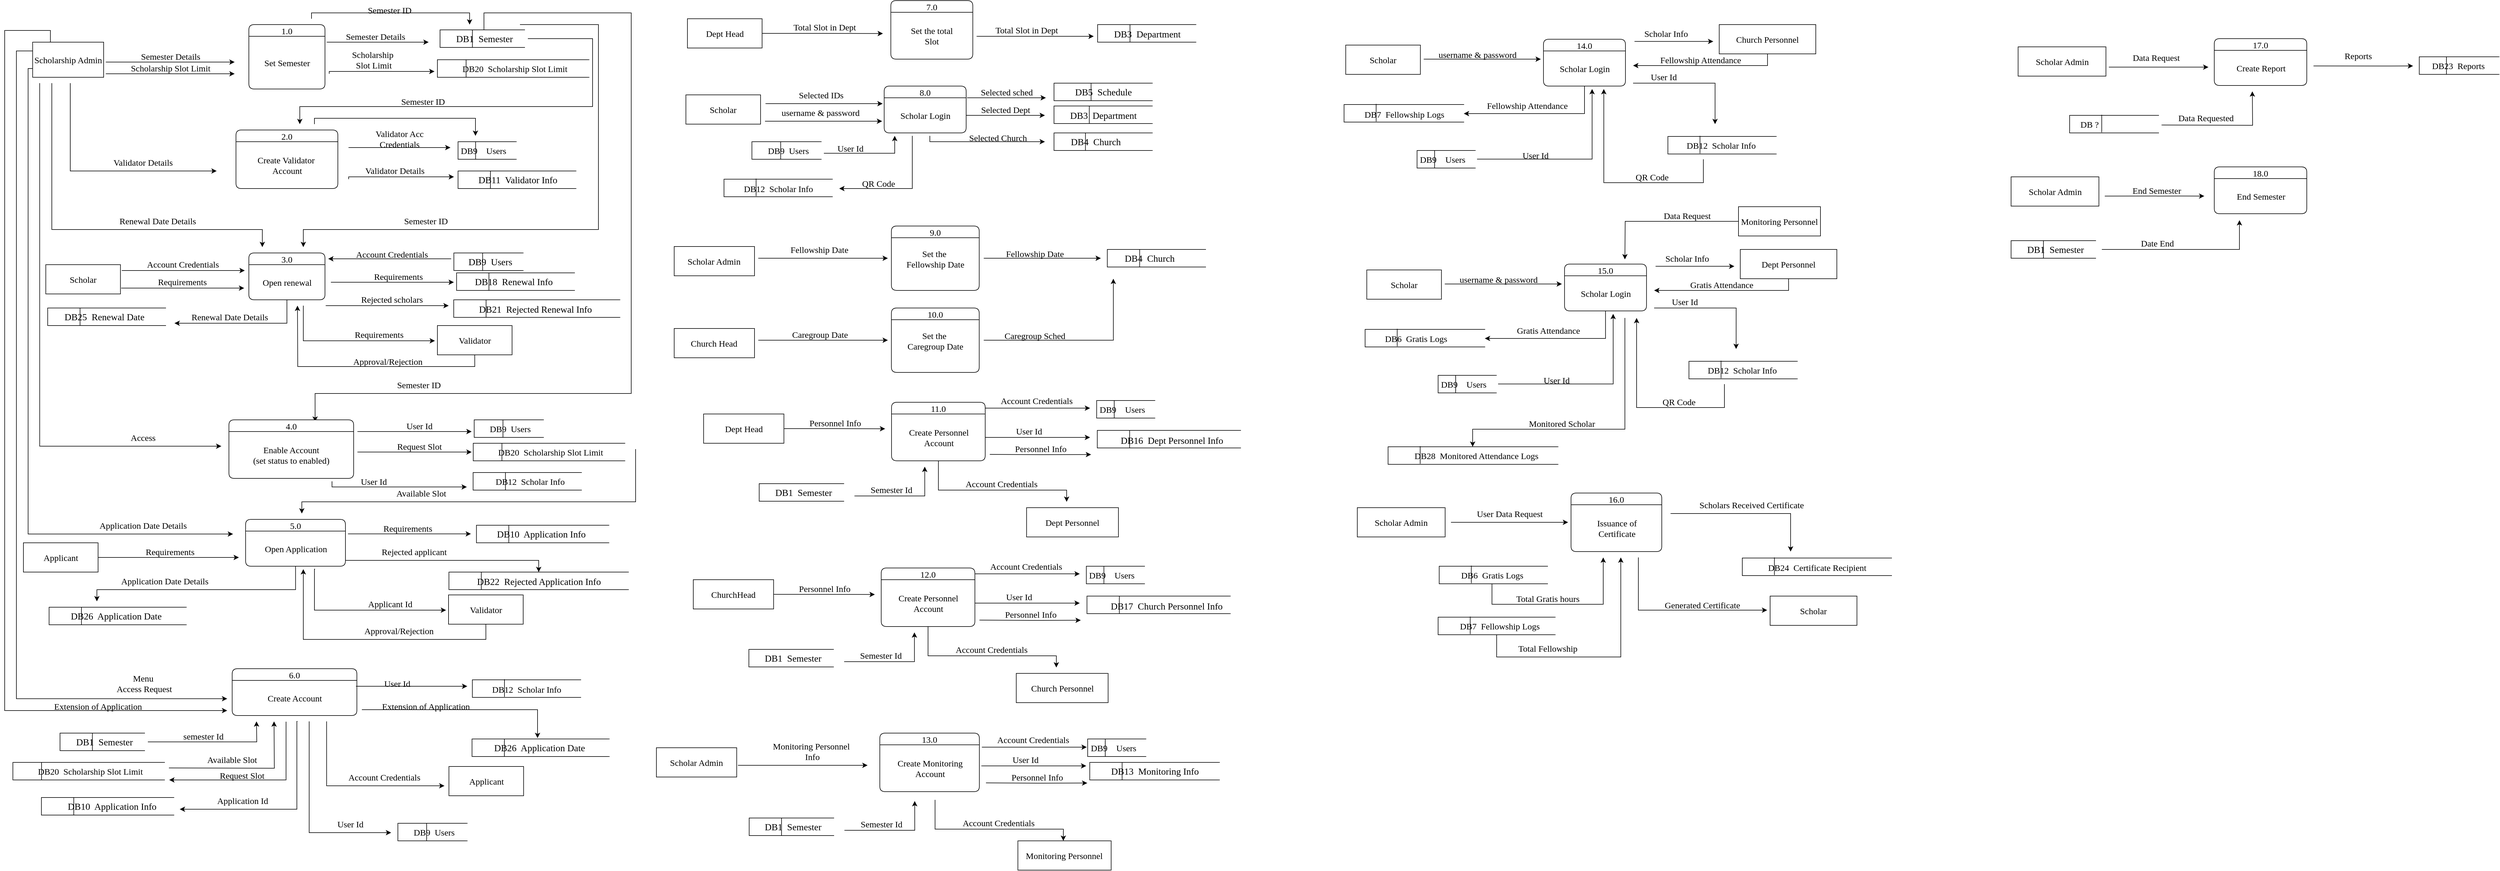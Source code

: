 <mxfile version="27.0.5">
  <diagram name="Page-1" id="mT8KjQcnxmTflCokqJub">
    <mxGraphModel dx="8195" dy="6175" grid="1" gridSize="10" guides="1" tooltips="1" connect="1" arrows="1" fold="1" page="1" pageScale="1" pageWidth="1100" pageHeight="1700" math="0" shadow="0">
      <root>
        <mxCell id="0" />
        <mxCell id="1" parent="0" />
        <mxCell id="HGW-tUA6Mwg1vxqJW8UV-1" value="1.0" style="swimlane;fontStyle=0;childLayout=stackLayout;horizontal=1;startSize=20;fillColor=#ffffff;horizontalStack=0;resizeParent=1;resizeParentMax=0;resizeLast=0;collapsible=0;marginBottom=0;swimlaneFillColor=#ffffff;rounded=1;fontSize=15;fontFamily=Lucida Console;" vertex="1" parent="1">
          <mxGeometry x="427" y="-1630" width="130" height="110" as="geometry" />
        </mxCell>
        <mxCell id="HGW-tUA6Mwg1vxqJW8UV-2" value="Set Semester" style="text;html=1;align=center;verticalAlign=middle;resizable=0;points=[];autosize=1;strokeColor=none;fillColor=none;perimeterSpacing=0;spacingTop=30;spacingBottom=30;fontSize=15;fontFamily=Lucida Console;" vertex="1" parent="HGW-tUA6Mwg1vxqJW8UV-1">
          <mxGeometry y="20" width="130" height="90" as="geometry" />
        </mxCell>
        <mxCell id="HGW-tUA6Mwg1vxqJW8UV-3" style="edgeStyle=orthogonalEdgeStyle;rounded=0;orthogonalLoop=1;jettySize=auto;html=1;" edge="1" parent="1">
          <mxGeometry relative="1" as="geometry">
            <mxPoint x="372" y="-1380" as="targetPoint" />
            <mxPoint x="122" y="-1530" as="sourcePoint" />
            <Array as="points">
              <mxPoint x="122" y="-1380" />
            </Array>
          </mxGeometry>
        </mxCell>
        <mxCell id="HGW-tUA6Mwg1vxqJW8UV-4" style="edgeStyle=orthogonalEdgeStyle;rounded=0;orthogonalLoop=1;jettySize=auto;html=1;exitX=0;exitY=0.25;exitDx=0;exitDy=0;" edge="1" parent="1" source="HGW-tUA6Mwg1vxqJW8UV-6">
          <mxGeometry relative="1" as="geometry">
            <mxPoint x="390" y="-478.693" as="targetPoint" />
            <Array as="points">
              <mxPoint x="30" y="-1585" />
              <mxPoint x="30" y="-479" />
            </Array>
          </mxGeometry>
        </mxCell>
        <mxCell id="HGW-tUA6Mwg1vxqJW8UV-5" style="edgeStyle=orthogonalEdgeStyle;rounded=0;orthogonalLoop=1;jettySize=auto;html=1;exitX=0.25;exitY=0;exitDx=0;exitDy=0;" edge="1" parent="1" source="HGW-tUA6Mwg1vxqJW8UV-6">
          <mxGeometry relative="1" as="geometry">
            <mxPoint x="390" y="-458.467" as="targetPoint" />
            <Array as="points">
              <mxPoint x="88" y="-1620" />
              <mxPoint x="10" y="-1620" />
              <mxPoint x="10" y="-459" />
            </Array>
          </mxGeometry>
        </mxCell>
        <mxCell id="HGW-tUA6Mwg1vxqJW8UV-6" value="Scholarship Admin" style="html=1;dashed=0;whiteSpace=wrap;fontSize=15;fontFamily=Lucida Console;" vertex="1" parent="1">
          <mxGeometry x="57.75" y="-1600" width="121.25" height="60" as="geometry" />
        </mxCell>
        <mxCell id="HGW-tUA6Mwg1vxqJW8UV-7" value="" style="html=1;dashed=0;whiteSpace=wrap;shape=partialRectangle;right=0;" vertex="1" parent="1">
          <mxGeometry x="749" y="-1570" width="259" height="30" as="geometry" />
        </mxCell>
        <mxCell id="HGW-tUA6Mwg1vxqJW8UV-8" value="DB20&amp;nbsp; Scholarship Slot Limit" style="text;html=1;align=center;verticalAlign=middle;resizable=0;points=[];autosize=1;strokeColor=none;fillColor=none;fontSize=15;fontFamily=Lucida Console;" vertex="1" parent="1">
          <mxGeometry x="741" y="-1570" width="280" height="30" as="geometry" />
        </mxCell>
        <mxCell id="HGW-tUA6Mwg1vxqJW8UV-9" value="" style="endArrow=none;html=1;rounded=0;fontSize=12;startSize=8;endSize=8;curved=1;" edge="1" parent="1">
          <mxGeometry width="50" height="50" relative="1" as="geometry">
            <mxPoint x="798" y="-1540" as="sourcePoint" />
            <mxPoint x="798" y="-1570" as="targetPoint" />
          </mxGeometry>
        </mxCell>
        <mxCell id="HGW-tUA6Mwg1vxqJW8UV-10" value="" style="html=1;dashed=0;whiteSpace=wrap;shape=partialRectangle;right=0;" vertex="1" parent="1">
          <mxGeometry x="753.5" y="-1621" width="144.5" height="30" as="geometry" />
        </mxCell>
        <mxCell id="HGW-tUA6Mwg1vxqJW8UV-11" value="" style="endArrow=none;html=1;rounded=0;fontSize=12;startSize=8;endSize=8;curved=1;" edge="1" parent="1">
          <mxGeometry width="50" height="50" relative="1" as="geometry">
            <mxPoint x="808.75" y="-1591" as="sourcePoint" />
            <mxPoint x="808.75" y="-1621" as="targetPoint" />
          </mxGeometry>
        </mxCell>
        <mxCell id="HGW-tUA6Mwg1vxqJW8UV-12" style="edgeStyle=orthogonalEdgeStyle;rounded=0;orthogonalLoop=1;jettySize=auto;html=1;" edge="1" parent="1" source="HGW-tUA6Mwg1vxqJW8UV-14">
          <mxGeometry relative="1" as="geometry">
            <mxPoint x="514" y="-1460" as="targetPoint" />
            <Array as="points">
              <mxPoint x="1014" y="-1606" />
              <mxPoint x="1014" y="-1490" />
              <mxPoint x="514" y="-1490" />
            </Array>
          </mxGeometry>
        </mxCell>
        <mxCell id="HGW-tUA6Mwg1vxqJW8UV-13" style="edgeStyle=orthogonalEdgeStyle;rounded=0;orthogonalLoop=1;jettySize=auto;html=1;entryX=0.691;entryY=0.032;entryDx=0;entryDy=0;entryPerimeter=0;" edge="1" parent="1" source="HGW-tUA6Mwg1vxqJW8UV-14" target="HGW-tUA6Mwg1vxqJW8UV-64">
          <mxGeometry relative="1" as="geometry">
            <mxPoint x="560" y="-1110" as="targetPoint" />
            <Array as="points">
              <mxPoint x="829" y="-1650" />
              <mxPoint x="1080" y="-1650" />
              <mxPoint x="1080" y="-1000" />
              <mxPoint x="540" y="-1000" />
            </Array>
          </mxGeometry>
        </mxCell>
        <mxCell id="HGW-tUA6Mwg1vxqJW8UV-14" value="&lt;font face=&quot;Lucida Console&quot;&gt;DB1&amp;nbsp; Semester&lt;/font&gt;" style="text;html=1;align=center;verticalAlign=middle;resizable=0;points=[];autosize=1;strokeColor=none;fillColor=none;fontSize=16;" vertex="1" parent="1">
          <mxGeometry x="753.5" y="-1621" width="150" height="30" as="geometry" />
        </mxCell>
        <mxCell id="HGW-tUA6Mwg1vxqJW8UV-15" value="&lt;span&gt;Semester Details&lt;/span&gt;" style="text;html=1;align=center;verticalAlign=middle;resizable=0;points=[];autosize=1;strokeColor=none;fillColor=none;fontSize=15;fontFamily=Lucida Console;" vertex="1" parent="1">
          <mxGeometry x="207.71" y="-1591" width="170" height="30" as="geometry" />
        </mxCell>
        <mxCell id="HGW-tUA6Mwg1vxqJW8UV-16" value="&lt;span&gt;Scholarship Slot Limit&lt;/span&gt;" style="text;html=1;align=center;verticalAlign=middle;resizable=0;points=[];autosize=1;strokeColor=none;fillColor=none;fontSize=15;fontFamily=Lucida Console;" vertex="1" parent="1">
          <mxGeometry x="182.71" y="-1571" width="220" height="30" as="geometry" />
        </mxCell>
        <mxCell id="HGW-tUA6Mwg1vxqJW8UV-17" style="edgeStyle=orthogonalEdgeStyle;rounded=0;orthogonalLoop=1;jettySize=auto;html=1;fontSize=15;fontFamily=Lucida Console;" edge="1" parent="1">
          <mxGeometry relative="1" as="geometry">
            <mxPoint x="402.71" y="-1565.99" as="targetPoint" />
            <mxPoint x="182.71" y="-1565.99" as="sourcePoint" />
            <Array as="points">
              <mxPoint x="402.71" y="-1565.99" />
            </Array>
          </mxGeometry>
        </mxCell>
        <mxCell id="HGW-tUA6Mwg1vxqJW8UV-18" style="edgeStyle=orthogonalEdgeStyle;rounded=0;orthogonalLoop=1;jettySize=auto;html=1;fontSize=15;fontFamily=Lucida Console;" edge="1" parent="1">
          <mxGeometry relative="1" as="geometry">
            <mxPoint x="402.71" y="-1545.99" as="targetPoint" />
            <mxPoint x="182.71" y="-1545.99" as="sourcePoint" />
            <Array as="points">
              <mxPoint x="402.71" y="-1545.99" />
            </Array>
          </mxGeometry>
        </mxCell>
        <mxCell id="HGW-tUA6Mwg1vxqJW8UV-19" value="&lt;span&gt;Scholarship&amp;nbsp;&lt;/span&gt;&lt;div&gt;&lt;span&gt;Slot Limit&lt;/span&gt;&lt;/div&gt;" style="text;html=1;align=center;verticalAlign=middle;resizable=0;points=[];autosize=1;strokeColor=none;fillColor=none;fontSize=15;fontFamily=Lucida Console;" vertex="1" parent="1">
          <mxGeometry x="574.75" y="-1595" width="130" height="50" as="geometry" />
        </mxCell>
        <mxCell id="HGW-tUA6Mwg1vxqJW8UV-20" style="edgeStyle=orthogonalEdgeStyle;rounded=0;orthogonalLoop=1;jettySize=auto;html=1;fontSize=15;fontFamily=Lucida Console;" edge="1" parent="1">
          <mxGeometry relative="1" as="geometry">
            <mxPoint x="734" y="-1600" as="targetPoint" />
            <mxPoint x="560" y="-1599.99" as="sourcePoint" />
            <Array as="points">
              <mxPoint x="724" y="-1600" />
              <mxPoint x="724" y="-1600" />
            </Array>
          </mxGeometry>
        </mxCell>
        <mxCell id="HGW-tUA6Mwg1vxqJW8UV-21" style="edgeStyle=orthogonalEdgeStyle;rounded=0;orthogonalLoop=1;jettySize=auto;html=1;fontSize=15;fontFamily=Lucida Console;" edge="1" parent="1">
          <mxGeometry relative="1" as="geometry">
            <mxPoint x="744" y="-1550" as="targetPoint" />
            <mxPoint x="564.25" y="-1545.99" as="sourcePoint" />
            <Array as="points">
              <mxPoint x="564" y="-1550" />
              <mxPoint x="734" y="-1550" />
            </Array>
          </mxGeometry>
        </mxCell>
        <mxCell id="HGW-tUA6Mwg1vxqJW8UV-22" value="&lt;span&gt;Semester Details&lt;/span&gt;" style="text;html=1;align=center;verticalAlign=middle;resizable=0;points=[];autosize=1;strokeColor=none;fillColor=none;fontSize=15;fontFamily=Lucida Console;" vertex="1" parent="1">
          <mxGeometry x="558.25" y="-1625" width="170" height="30" as="geometry" />
        </mxCell>
        <mxCell id="HGW-tUA6Mwg1vxqJW8UV-23" style="edgeStyle=orthogonalEdgeStyle;rounded=0;orthogonalLoop=1;jettySize=auto;html=1;fontSize=15;fontFamily=Lucida Console;" edge="1" parent="1">
          <mxGeometry relative="1" as="geometry">
            <mxPoint x="804" y="-1630" as="targetPoint" />
            <mxPoint x="534" y="-1640" as="sourcePoint" />
            <Array as="points">
              <mxPoint x="534" y="-1650" />
              <mxPoint x="804" y="-1650" />
            </Array>
          </mxGeometry>
        </mxCell>
        <mxCell id="HGW-tUA6Mwg1vxqJW8UV-24" value="2.0" style="swimlane;fontStyle=0;childLayout=stackLayout;horizontal=1;startSize=20;fillColor=#ffffff;horizontalStack=0;resizeParent=1;resizeParentMax=0;resizeLast=0;collapsible=0;marginBottom=0;swimlaneFillColor=#ffffff;rounded=1;fontSize=15;fontFamily=Lucida Console;" vertex="1" parent="1">
          <mxGeometry x="405" y="-1450" width="174" height="100" as="geometry" />
        </mxCell>
        <mxCell id="HGW-tUA6Mwg1vxqJW8UV-25" value="&lt;span class=&quot;_fadeIn_m1hgl_8&quot;&gt;Create &lt;/span&gt;&lt;span class=&quot;_fadeIn_m1hgl_8&quot;&gt;Validator&amp;nbsp;&lt;/span&gt;&lt;div&gt;&lt;span class=&quot;_fadeIn_m1hgl_8&quot;&gt;Account&lt;/span&gt;&lt;/div&gt;" style="text;html=1;align=center;verticalAlign=middle;resizable=0;points=[];autosize=1;strokeColor=none;fillColor=none;perimeterSpacing=0;spacingTop=15;spacingBottom=15;fontSize=15;fontFamily=Lucida Console;" vertex="1" parent="HGW-tUA6Mwg1vxqJW8UV-24">
          <mxGeometry y="20" width="174" height="80" as="geometry" />
        </mxCell>
        <mxCell id="HGW-tUA6Mwg1vxqJW8UV-26" value="DB9" style="html=1;dashed=0;whiteSpace=wrap;shape=mxgraph.dfd.dataStoreID;align=left;spacingLeft=3;points=[[0,0],[0.5,0],[1,0],[0,0.5],[1,0.5],[0,1],[0.5,1],[1,1]];fontSize=15;fontFamily=Lucida Console;" vertex="1" parent="1">
          <mxGeometry x="784.25" y="-1430" width="100" height="30" as="geometry" />
        </mxCell>
        <mxCell id="HGW-tUA6Mwg1vxqJW8UV-27" value="Users" style="text;html=1;align=center;verticalAlign=middle;resizable=0;points=[];autosize=1;strokeColor=none;fillColor=none;fontSize=15;fontFamily=Lucida Console;" vertex="1" parent="1">
          <mxGeometry x="814.25" y="-1430" width="70" height="30" as="geometry" />
        </mxCell>
        <mxCell id="HGW-tUA6Mwg1vxqJW8UV-28" value="" style="html=1;dashed=0;whiteSpace=wrap;shape=partialRectangle;right=0;" vertex="1" parent="1">
          <mxGeometry x="784.25" y="-1380" width="201.5" height="30" as="geometry" />
        </mxCell>
        <mxCell id="HGW-tUA6Mwg1vxqJW8UV-29" value="" style="endArrow=none;html=1;rounded=0;fontSize=12;startSize=8;endSize=8;curved=1;" edge="1" parent="1">
          <mxGeometry width="50" height="50" relative="1" as="geometry">
            <mxPoint x="839.5" y="-1350" as="sourcePoint" />
            <mxPoint x="839.5" y="-1380" as="targetPoint" />
          </mxGeometry>
        </mxCell>
        <mxCell id="HGW-tUA6Mwg1vxqJW8UV-30" value="&lt;font face=&quot;Lucida Console&quot;&gt;DB11&amp;nbsp; Validator Info&lt;/font&gt;" style="text;html=1;align=center;verticalAlign=middle;resizable=0;points=[];autosize=1;strokeColor=none;fillColor=none;fontSize=16;" vertex="1" parent="1">
          <mxGeometry x="775.75" y="-1380" width="220" height="30" as="geometry" />
        </mxCell>
        <mxCell id="HGW-tUA6Mwg1vxqJW8UV-31" value="&lt;span&gt;Validator Details&lt;/span&gt;" style="text;html=1;align=center;verticalAlign=middle;resizable=0;points=[];autosize=1;strokeColor=none;fillColor=none;fontSize=15;fontFamily=Lucida Console;" vertex="1" parent="1">
          <mxGeometry x="155.5" y="-1410" width="180" height="30" as="geometry" />
        </mxCell>
        <mxCell id="HGW-tUA6Mwg1vxqJW8UV-32" value="&lt;span&gt;Semester ID&lt;/span&gt;" style="text;html=1;align=center;verticalAlign=middle;resizable=0;points=[];autosize=1;strokeColor=none;fillColor=none;fontSize=15;fontFamily=Lucida Console;" vertex="1" parent="1">
          <mxGeometry x="607" y="-1670" width="120" height="30" as="geometry" />
        </mxCell>
        <mxCell id="HGW-tUA6Mwg1vxqJW8UV-33" value="&lt;span&gt;Validator Details&lt;/span&gt;" style="text;html=1;align=center;verticalAlign=middle;resizable=0;points=[];autosize=1;strokeColor=none;fillColor=none;fontSize=15;fontFamily=Lucida Console;" vertex="1" parent="1">
          <mxGeometry x="586" y="-1396" width="180" height="30" as="geometry" />
        </mxCell>
        <mxCell id="HGW-tUA6Mwg1vxqJW8UV-34" style="edgeStyle=orthogonalEdgeStyle;rounded=0;orthogonalLoop=1;jettySize=auto;html=1;fontSize=15;fontFamily=Lucida Console;" edge="1" parent="1">
          <mxGeometry relative="1" as="geometry">
            <mxPoint x="777.25" y="-1370" as="targetPoint" />
            <mxPoint x="597.5" y="-1365.99" as="sourcePoint" />
            <Array as="points">
              <mxPoint x="597.25" y="-1370" />
              <mxPoint x="767.25" y="-1370" />
            </Array>
          </mxGeometry>
        </mxCell>
        <mxCell id="HGW-tUA6Mwg1vxqJW8UV-35" value="&lt;span&gt;Validator Acc&lt;/span&gt;&lt;div&gt;&lt;span&gt;Credentials&lt;/span&gt;&lt;/div&gt;" style="text;html=1;align=center;verticalAlign=middle;resizable=0;points=[];autosize=1;strokeColor=none;fillColor=none;fontSize=15;fontFamily=Lucida Console;" vertex="1" parent="1">
          <mxGeometry x="614.25" y="-1460" width="140" height="50" as="geometry" />
        </mxCell>
        <mxCell id="HGW-tUA6Mwg1vxqJW8UV-36" style="edgeStyle=orthogonalEdgeStyle;rounded=0;orthogonalLoop=1;jettySize=auto;html=1;fontSize=15;fontFamily=Lucida Console;" edge="1" parent="1">
          <mxGeometry relative="1" as="geometry">
            <mxPoint x="771.25" y="-1420" as="targetPoint" />
            <mxPoint x="597.25" y="-1419.99" as="sourcePoint" />
            <Array as="points">
              <mxPoint x="761.25" y="-1420" />
              <mxPoint x="761.25" y="-1420" />
            </Array>
          </mxGeometry>
        </mxCell>
        <mxCell id="HGW-tUA6Mwg1vxqJW8UV-37" value="3.0" style="swimlane;fontStyle=0;childLayout=stackLayout;horizontal=1;startSize=20;fillColor=#ffffff;horizontalStack=0;resizeParent=1;resizeParentMax=0;resizeLast=0;collapsible=0;marginBottom=0;swimlaneFillColor=#ffffff;rounded=1;fontSize=15;fontFamily=Lucida Console;" vertex="1" parent="1">
          <mxGeometry x="427" y="-1240" width="130" height="80" as="geometry" />
        </mxCell>
        <mxCell id="HGW-tUA6Mwg1vxqJW8UV-38" style="edgeStyle=orthogonalEdgeStyle;rounded=0;orthogonalLoop=1;jettySize=auto;html=1;" edge="1" parent="HGW-tUA6Mwg1vxqJW8UV-37" source="HGW-tUA6Mwg1vxqJW8UV-39">
          <mxGeometry relative="1" as="geometry">
            <mxPoint x="-127" y="120" as="targetPoint" />
            <Array as="points">
              <mxPoint x="65" y="120" />
            </Array>
          </mxGeometry>
        </mxCell>
        <mxCell id="HGW-tUA6Mwg1vxqJW8UV-39" value="Open renewal" style="text;html=1;align=center;verticalAlign=middle;resizable=0;points=[];autosize=1;strokeColor=none;fillColor=none;perimeterSpacing=0;spacingTop=15;spacingBottom=15;fontFamily=Lucida Console;fontSize=15;" vertex="1" parent="HGW-tUA6Mwg1vxqJW8UV-37">
          <mxGeometry y="20" width="130" height="60" as="geometry" />
        </mxCell>
        <mxCell id="HGW-tUA6Mwg1vxqJW8UV-40" style="edgeStyle=orthogonalEdgeStyle;rounded=0;orthogonalLoop=1;jettySize=auto;html=1;fontSize=15;fontFamily=Lucida Console;" edge="1" parent="1">
          <mxGeometry relative="1" as="geometry">
            <mxPoint x="814" y="-1440" as="targetPoint" />
            <mxPoint x="539" y="-1460" as="sourcePoint" />
            <Array as="points">
              <mxPoint x="539" y="-1470" />
              <mxPoint x="814" y="-1470" />
            </Array>
          </mxGeometry>
        </mxCell>
        <mxCell id="HGW-tUA6Mwg1vxqJW8UV-41" value="&lt;span&gt;Semester ID&lt;/span&gt;" style="text;html=1;align=center;verticalAlign=middle;resizable=0;points=[];autosize=1;strokeColor=none;fillColor=none;fontSize=15;fontFamily=Lucida Console;" vertex="1" parent="1">
          <mxGeometry x="664.25" y="-1514" width="120" height="30" as="geometry" />
        </mxCell>
        <mxCell id="HGW-tUA6Mwg1vxqJW8UV-42" style="edgeStyle=orthogonalEdgeStyle;rounded=0;orthogonalLoop=1;jettySize=auto;html=1;" edge="1" parent="1">
          <mxGeometry relative="1" as="geometry">
            <mxPoint x="520" y="-1250" as="targetPoint" />
            <mxPoint x="890" y="-1630" as="sourcePoint" />
            <Array as="points">
              <mxPoint x="1024" y="-1630" />
              <mxPoint x="1024" y="-1280" />
            </Array>
          </mxGeometry>
        </mxCell>
        <mxCell id="HGW-tUA6Mwg1vxqJW8UV-43" value="&lt;span&gt;Semester ID&lt;/span&gt;" style="text;html=1;align=center;verticalAlign=middle;resizable=0;points=[];autosize=1;strokeColor=none;fillColor=none;fontSize=15;fontFamily=Lucida Console;" vertex="1" parent="1">
          <mxGeometry x="668.75" y="-1310" width="120" height="30" as="geometry" />
        </mxCell>
        <mxCell id="HGW-tUA6Mwg1vxqJW8UV-44" value="Scholar" style="html=1;dashed=0;whiteSpace=wrap;fontFamily=Lucida Console;fontSize=15;" vertex="1" parent="1">
          <mxGeometry x="80.21" y="-1220" width="127.5" height="50" as="geometry" />
        </mxCell>
        <mxCell id="HGW-tUA6Mwg1vxqJW8UV-45" value="" style="html=1;dashed=0;whiteSpace=wrap;shape=partialRectangle;right=0;" vertex="1" parent="1">
          <mxGeometry x="776.88" y="-1160" width="283.87" height="30" as="geometry" />
        </mxCell>
        <mxCell id="HGW-tUA6Mwg1vxqJW8UV-46" value="" style="endArrow=none;html=1;rounded=0;fontSize=12;startSize=8;endSize=8;curved=1;" edge="1" parent="1">
          <mxGeometry width="50" height="50" relative="1" as="geometry">
            <mxPoint x="832.13" y="-1130" as="sourcePoint" />
            <mxPoint x="832.13" y="-1160" as="targetPoint" />
          </mxGeometry>
        </mxCell>
        <mxCell id="HGW-tUA6Mwg1vxqJW8UV-47" value="&lt;font face=&quot;Lucida Console&quot;&gt;DB21&amp;nbsp; Rejected Renewal Info&lt;/font&gt;" style="text;html=1;align=center;verticalAlign=middle;resizable=0;points=[];autosize=1;strokeColor=none;fillColor=none;fontSize=16;" vertex="1" parent="1">
          <mxGeometry x="775.75" y="-1159" width="280" height="30" as="geometry" />
        </mxCell>
        <mxCell id="HGW-tUA6Mwg1vxqJW8UV-48" value="" style="html=1;dashed=0;whiteSpace=wrap;shape=partialRectangle;right=0;" vertex="1" parent="1">
          <mxGeometry x="781.75" y="-1206" width="201.5" height="30" as="geometry" />
        </mxCell>
        <mxCell id="HGW-tUA6Mwg1vxqJW8UV-49" value="" style="endArrow=none;html=1;rounded=0;fontSize=12;startSize=8;endSize=8;curved=1;" edge="1" parent="1">
          <mxGeometry width="50" height="50" relative="1" as="geometry">
            <mxPoint x="837" y="-1176" as="sourcePoint" />
            <mxPoint x="837" y="-1206" as="targetPoint" />
          </mxGeometry>
        </mxCell>
        <mxCell id="HGW-tUA6Mwg1vxqJW8UV-50" value="&lt;font face=&quot;Lucida Console&quot;&gt;DB18&amp;nbsp; Renewal Info&lt;/font&gt;" style="text;html=1;align=center;verticalAlign=middle;resizable=0;points=[];autosize=1;strokeColor=none;fillColor=none;fontSize=16;" vertex="1" parent="1">
          <mxGeometry x="778.5" y="-1206" width="200" height="30" as="geometry" />
        </mxCell>
        <mxCell id="HGW-tUA6Mwg1vxqJW8UV-51" value="" style="html=1;dashed=0;whiteSpace=wrap;shape=partialRectangle;right=0;" vertex="1" parent="1">
          <mxGeometry x="777.12" y="-1240" width="118.38" height="30" as="geometry" />
        </mxCell>
        <mxCell id="HGW-tUA6Mwg1vxqJW8UV-52" value="" style="endArrow=none;html=1;rounded=0;fontSize=12;startSize=8;endSize=8;curved=1;" edge="1" parent="1">
          <mxGeometry width="50" height="50" relative="1" as="geometry">
            <mxPoint x="826.25" y="-1210" as="sourcePoint" />
            <mxPoint x="826.25" y="-1240" as="targetPoint" />
          </mxGeometry>
        </mxCell>
        <mxCell id="HGW-tUA6Mwg1vxqJW8UV-53" value="&lt;font face=&quot;Lucida Console&quot;&gt;DB9&amp;nbsp; Users&lt;/font&gt;" style="text;html=1;align=center;verticalAlign=middle;resizable=0;points=[];autosize=1;strokeColor=none;fillColor=none;fontSize=16;" vertex="1" parent="1">
          <mxGeometry x="778.5" y="-1240" width="120" height="30" as="geometry" />
        </mxCell>
        <mxCell id="HGW-tUA6Mwg1vxqJW8UV-54" style="edgeStyle=orthogonalEdgeStyle;rounded=0;orthogonalLoop=1;jettySize=auto;html=1;" edge="1" parent="1">
          <mxGeometry relative="1" as="geometry">
            <mxPoint x="420" y="-1210" as="targetPoint" />
            <mxPoint x="210" y="-1210" as="sourcePoint" />
            <Array as="points">
              <mxPoint x="250" y="-1210" />
              <mxPoint x="250" y="-1210" />
            </Array>
          </mxGeometry>
        </mxCell>
        <mxCell id="HGW-tUA6Mwg1vxqJW8UV-55" value="Account Credentials" style="text;html=1;align=center;verticalAlign=middle;resizable=0;points=[];autosize=1;strokeColor=none;fillColor=none;fontSize=15;fontFamily=Lucida Console;" vertex="1" parent="1">
          <mxGeometry x="214.0" y="-1236" width="200" height="30" as="geometry" />
        </mxCell>
        <mxCell id="HGW-tUA6Mwg1vxqJW8UV-56" style="edgeStyle=orthogonalEdgeStyle;rounded=0;orthogonalLoop=1;jettySize=auto;html=1;" edge="1" parent="1">
          <mxGeometry relative="1" as="geometry">
            <mxPoint x="419" y="-1180" as="targetPoint" />
            <mxPoint x="209" y="-1180" as="sourcePoint" />
            <Array as="points">
              <mxPoint x="249" y="-1180" />
              <mxPoint x="249" y="-1180" />
            </Array>
          </mxGeometry>
        </mxCell>
        <mxCell id="HGW-tUA6Mwg1vxqJW8UV-57" value="Requirements" style="text;html=1;align=center;verticalAlign=middle;resizable=0;points=[];autosize=1;strokeColor=none;fillColor=none;fontSize=15;fontFamily=Lucida Console;" vertex="1" parent="1">
          <mxGeometry x="248.0" y="-1206" width="130" height="30" as="geometry" />
        </mxCell>
        <mxCell id="HGW-tUA6Mwg1vxqJW8UV-58" value="Account Credentials" style="text;html=1;align=center;verticalAlign=middle;resizable=0;points=[];autosize=1;strokeColor=none;fillColor=none;fontSize=15;fontFamily=Lucida Console;" vertex="1" parent="1">
          <mxGeometry x="570.75" y="-1253" width="200" height="30" as="geometry" />
        </mxCell>
        <mxCell id="HGW-tUA6Mwg1vxqJW8UV-59" style="edgeStyle=orthogonalEdgeStyle;rounded=0;orthogonalLoop=1;jettySize=auto;html=1;" edge="1" parent="1">
          <mxGeometry relative="1" as="geometry">
            <mxPoint x="562.5" y="-1230" as="targetPoint" />
            <mxPoint x="772.5" y="-1230" as="sourcePoint" />
            <Array as="points">
              <mxPoint x="602.5" y="-1230" />
              <mxPoint x="602.5" y="-1230" />
            </Array>
          </mxGeometry>
        </mxCell>
        <mxCell id="HGW-tUA6Mwg1vxqJW8UV-60" style="edgeStyle=orthogonalEdgeStyle;rounded=0;orthogonalLoop=1;jettySize=auto;html=1;" edge="1" parent="1">
          <mxGeometry relative="1" as="geometry">
            <mxPoint x="777.12" y="-1190" as="targetPoint" />
            <mxPoint x="567.12" y="-1190" as="sourcePoint" />
            <Array as="points">
              <mxPoint x="607.12" y="-1190" />
              <mxPoint x="607.12" y="-1190" />
            </Array>
          </mxGeometry>
        </mxCell>
        <mxCell id="HGW-tUA6Mwg1vxqJW8UV-61" value="Requirements" style="text;html=1;align=center;verticalAlign=middle;resizable=0;points=[];autosize=1;strokeColor=none;fillColor=none;fontSize=15;fontFamily=Lucida Console;" vertex="1" parent="1">
          <mxGeometry x="617" y="-1215" width="130" height="30" as="geometry" />
        </mxCell>
        <mxCell id="HGW-tUA6Mwg1vxqJW8UV-62" style="edgeStyle=orthogonalEdgeStyle;rounded=0;orthogonalLoop=1;jettySize=auto;html=1;" edge="1" parent="1">
          <mxGeometry relative="1" as="geometry">
            <mxPoint x="768.25" y="-1150" as="targetPoint" />
            <mxPoint x="558.25" y="-1150" as="sourcePoint" />
            <Array as="points">
              <mxPoint x="598.25" y="-1150" />
              <mxPoint x="598.25" y="-1150" />
            </Array>
          </mxGeometry>
        </mxCell>
        <mxCell id="HGW-tUA6Mwg1vxqJW8UV-63" value="Rejected scholars" style="text;html=1;align=center;verticalAlign=middle;resizable=0;points=[];autosize=1;strokeColor=none;fillColor=none;fontSize=15;fontFamily=Lucida Console;" vertex="1" parent="1">
          <mxGeometry x="580.75" y="-1176" width="180" height="30" as="geometry" />
        </mxCell>
        <mxCell id="HGW-tUA6Mwg1vxqJW8UV-64" value="4.0" style="swimlane;fontStyle=0;childLayout=stackLayout;horizontal=1;startSize=20;fillColor=#ffffff;horizontalStack=0;resizeParent=1;resizeParentMax=0;resizeLast=0;collapsible=0;marginBottom=0;swimlaneFillColor=#ffffff;rounded=1;fontSize=15;fontFamily=Lucida Console;" vertex="1" parent="1">
          <mxGeometry x="392.96" y="-955" width="213" height="100" as="geometry" />
        </mxCell>
        <mxCell id="HGW-tUA6Mwg1vxqJW8UV-65" value="Enable Account&lt;div&gt;(set status to enabled)&lt;/div&gt;" style="text;html=1;align=center;verticalAlign=middle;resizable=0;points=[];autosize=1;strokeColor=none;fillColor=none;perimeterSpacing=0;spacingTop=15;spacingBottom=15;fontSize=15;fontFamily=Lucida Console;" vertex="1" parent="HGW-tUA6Mwg1vxqJW8UV-64">
          <mxGeometry y="20" width="213" height="80" as="geometry" />
        </mxCell>
        <mxCell id="HGW-tUA6Mwg1vxqJW8UV-66" style="edgeStyle=orthogonalEdgeStyle;rounded=0;orthogonalLoop=1;jettySize=auto;html=1;" edge="1" parent="1">
          <mxGeometry relative="1" as="geometry">
            <mxPoint x="380" y="-910" as="targetPoint" />
            <mxPoint x="69.75" y="-1530" as="sourcePoint" />
            <Array as="points">
              <mxPoint x="70" y="-910" />
            </Array>
          </mxGeometry>
        </mxCell>
        <mxCell id="HGW-tUA6Mwg1vxqJW8UV-67" value="&lt;span&gt;Access&lt;/span&gt;" style="text;html=1;align=center;verticalAlign=middle;resizable=0;points=[];autosize=1;strokeColor=none;fillColor=none;fontSize=15;fontFamily=Lucida Console;" vertex="1" parent="1">
          <mxGeometry x="205.5" y="-940" width="80" height="30" as="geometry" />
        </mxCell>
        <mxCell id="HGW-tUA6Mwg1vxqJW8UV-68" value="" style="html=1;dashed=0;whiteSpace=wrap;shape=partialRectangle;right=0;fontSize=15;fontFamily=Lucida Console;" vertex="1" parent="1">
          <mxGeometry x="811.83" y="-955" width="118.38" height="30" as="geometry" />
        </mxCell>
        <mxCell id="HGW-tUA6Mwg1vxqJW8UV-69" value="" style="endArrow=none;html=1;rounded=0;fontSize=15;startSize=8;endSize=8;curved=1;fontFamily=Lucida Console;" edge="1" parent="1">
          <mxGeometry width="50" height="50" relative="1" as="geometry">
            <mxPoint x="860.96" y="-925" as="sourcePoint" />
            <mxPoint x="860.96" y="-955" as="targetPoint" />
          </mxGeometry>
        </mxCell>
        <mxCell id="HGW-tUA6Mwg1vxqJW8UV-70" value="&lt;font&gt;DB9&amp;nbsp; Users&lt;/font&gt;" style="text;html=1;align=center;verticalAlign=middle;resizable=0;points=[];autosize=1;strokeColor=none;fillColor=none;fontSize=15;fontFamily=Lucida Console;" vertex="1" parent="1">
          <mxGeometry x="818.21" y="-955" width="110" height="30" as="geometry" />
        </mxCell>
        <mxCell id="HGW-tUA6Mwg1vxqJW8UV-71" value="" style="html=1;dashed=0;whiteSpace=wrap;shape=partialRectangle;right=0;fontSize=15;fontFamily=Lucida Console;" vertex="1" parent="1">
          <mxGeometry x="809.96" y="-865" width="185.12" height="30" as="geometry" />
        </mxCell>
        <mxCell id="HGW-tUA6Mwg1vxqJW8UV-72" value="" style="endArrow=none;html=1;rounded=0;fontSize=15;startSize=8;endSize=8;curved=1;fontFamily=Lucida Console;" edge="1" parent="1">
          <mxGeometry width="50" height="50" relative="1" as="geometry">
            <mxPoint x="865.21" y="-835" as="sourcePoint" />
            <mxPoint x="865.21" y="-865" as="targetPoint" />
          </mxGeometry>
        </mxCell>
        <mxCell id="HGW-tUA6Mwg1vxqJW8UV-73" value="&lt;font&gt;DB12&amp;nbsp; Scholar Info&lt;/font&gt;" style="text;html=1;align=center;verticalAlign=middle;resizable=0;points=[];autosize=1;strokeColor=none;fillColor=none;fontSize=15;fontFamily=Lucida Console;" vertex="1" parent="1">
          <mxGeometry x="812.08" y="-865" width="190" height="30" as="geometry" />
        </mxCell>
        <mxCell id="HGW-tUA6Mwg1vxqJW8UV-74" value="" style="html=1;dashed=0;whiteSpace=wrap;shape=partialRectangle;right=0;" vertex="1" parent="1">
          <mxGeometry x="810.21" y="-915" width="259" height="30" as="geometry" />
        </mxCell>
        <mxCell id="HGW-tUA6Mwg1vxqJW8UV-75" value="DB20&amp;nbsp; Scholarship Slot Limit" style="text;html=1;align=center;verticalAlign=middle;resizable=0;points=[];autosize=1;strokeColor=none;fillColor=none;fontSize=15;fontFamily=Lucida Console;" vertex="1" parent="1">
          <mxGeometry x="802.21" y="-915" width="280" height="30" as="geometry" />
        </mxCell>
        <mxCell id="HGW-tUA6Mwg1vxqJW8UV-76" value="" style="endArrow=none;html=1;rounded=0;fontSize=12;startSize=8;endSize=8;curved=1;" edge="1" parent="1">
          <mxGeometry width="50" height="50" relative="1" as="geometry">
            <mxPoint x="859.21" y="-885" as="sourcePoint" />
            <mxPoint x="859.21" y="-915" as="targetPoint" />
          </mxGeometry>
        </mxCell>
        <mxCell id="HGW-tUA6Mwg1vxqJW8UV-77" value="&lt;span&gt;Semester ID&lt;/span&gt;" style="text;html=1;align=center;verticalAlign=middle;resizable=0;points=[];autosize=1;strokeColor=none;fillColor=none;fontSize=15;fontFamily=Lucida Console;" vertex="1" parent="1">
          <mxGeometry x="656.88" y="-1030" width="120" height="30" as="geometry" />
        </mxCell>
        <mxCell id="HGW-tUA6Mwg1vxqJW8UV-78" style="edgeStyle=orthogonalEdgeStyle;rounded=0;orthogonalLoop=1;jettySize=auto;html=1;" edge="1" parent="1">
          <mxGeometry relative="1" as="geometry">
            <mxPoint x="517.46" y="-795" as="targetPoint" />
            <mxPoint x="1087.46" y="-905" as="sourcePoint" />
            <Array as="points">
              <mxPoint x="1087.46" y="-815" />
              <mxPoint x="517.46" y="-815" />
            </Array>
          </mxGeometry>
        </mxCell>
        <mxCell id="HGW-tUA6Mwg1vxqJW8UV-79" style="edgeStyle=orthogonalEdgeStyle;rounded=0;orthogonalLoop=1;jettySize=auto;html=1;" edge="1" parent="1">
          <mxGeometry relative="1" as="geometry">
            <mxPoint x="799.25" y="-840.33" as="targetPoint" />
            <mxPoint x="569" y="-850" as="sourcePoint" />
            <Array as="points">
              <mxPoint x="689.25" y="-840.33" />
              <mxPoint x="689.25" y="-840.33" />
            </Array>
          </mxGeometry>
        </mxCell>
        <mxCell id="HGW-tUA6Mwg1vxqJW8UV-80" style="edgeStyle=orthogonalEdgeStyle;rounded=0;orthogonalLoop=1;jettySize=auto;html=1;" edge="1" parent="1">
          <mxGeometry relative="1" as="geometry">
            <mxPoint x="807.46" y="-935" as="targetPoint" />
            <mxPoint x="612.46" y="-935" as="sourcePoint" />
            <Array as="points">
              <mxPoint x="612.96" y="-935" />
            </Array>
          </mxGeometry>
        </mxCell>
        <mxCell id="HGW-tUA6Mwg1vxqJW8UV-81" value="User Id" style="text;html=1;align=center;verticalAlign=middle;resizable=0;points=[];autosize=1;strokeColor=none;fillColor=none;fontSize=15;fontFamily=Lucida Console;" vertex="1" parent="1">
          <mxGeometry x="673.21" y="-960" width="90" height="30" as="geometry" />
        </mxCell>
        <mxCell id="HGW-tUA6Mwg1vxqJW8UV-82" style="edgeStyle=orthogonalEdgeStyle;rounded=0;orthogonalLoop=1;jettySize=auto;html=1;" edge="1" parent="1">
          <mxGeometry relative="1" as="geometry">
            <mxPoint x="807.46" y="-900" as="targetPoint" />
            <mxPoint x="612.46" y="-900" as="sourcePoint" />
            <Array as="points">
              <mxPoint x="612.96" y="-900" />
            </Array>
          </mxGeometry>
        </mxCell>
        <mxCell id="HGW-tUA6Mwg1vxqJW8UV-83" value="Request Slot" style="text;html=1;align=center;verticalAlign=middle;resizable=0;points=[];autosize=1;strokeColor=none;fillColor=none;fontSize=15;fontFamily=Lucida Console;" vertex="1" parent="1">
          <mxGeometry x="653.21" y="-925" width="130" height="30" as="geometry" />
        </mxCell>
        <mxCell id="HGW-tUA6Mwg1vxqJW8UV-84" value="User Id" style="text;html=1;align=center;verticalAlign=middle;resizable=0;points=[];autosize=1;strokeColor=none;fillColor=none;fontSize=15;fontFamily=Lucida Console;" vertex="1" parent="1">
          <mxGeometry x="594.75" y="-865" width="90" height="30" as="geometry" />
        </mxCell>
        <mxCell id="HGW-tUA6Mwg1vxqJW8UV-85" value="5.0" style="swimlane;fontStyle=0;childLayout=stackLayout;horizontal=1;startSize=20;fillColor=#ffffff;horizontalStack=0;resizeParent=1;resizeParentMax=0;resizeLast=0;collapsible=0;marginBottom=0;swimlaneFillColor=#ffffff;rounded=1;fontSize=15;fontFamily=Lucida Console;" vertex="1" parent="1">
          <mxGeometry x="421.46" y="-785" width="170.5" height="80" as="geometry" />
        </mxCell>
        <mxCell id="HGW-tUA6Mwg1vxqJW8UV-86" style="edgeStyle=orthogonalEdgeStyle;rounded=0;orthogonalLoop=1;jettySize=auto;html=1;" edge="1" parent="HGW-tUA6Mwg1vxqJW8UV-85" source="HGW-tUA6Mwg1vxqJW8UV-87">
          <mxGeometry relative="1" as="geometry">
            <mxPoint x="-254" y="140" as="targetPoint" />
            <Array as="points">
              <mxPoint x="85" y="120" />
              <mxPoint x="-254" y="120" />
            </Array>
          </mxGeometry>
        </mxCell>
        <mxCell id="HGW-tUA6Mwg1vxqJW8UV-87" value="Open Application" style="text;html=1;align=center;verticalAlign=middle;resizable=0;points=[];autosize=1;strokeColor=none;fillColor=none;perimeterSpacing=0;spacingTop=15;spacingBottom=15;fontFamily=Lucida Console;fontSize=15;" vertex="1" parent="HGW-tUA6Mwg1vxqJW8UV-85">
          <mxGeometry y="20" width="170.5" height="60" as="geometry" />
        </mxCell>
        <mxCell id="HGW-tUA6Mwg1vxqJW8UV-88" value="Available Slot" style="text;html=1;align=center;verticalAlign=middle;resizable=0;points=[];autosize=1;strokeColor=none;fillColor=none;fontSize=15;fontFamily=Lucida Console;" vertex="1" parent="1">
          <mxGeometry x="646.21" y="-845" width="150" height="30" as="geometry" />
        </mxCell>
        <mxCell id="HGW-tUA6Mwg1vxqJW8UV-89" style="edgeStyle=orthogonalEdgeStyle;rounded=0;orthogonalLoop=1;jettySize=auto;html=1;exitX=0;exitY=0.75;exitDx=0;exitDy=0;" edge="1" parent="1" source="HGW-tUA6Mwg1vxqJW8UV-6">
          <mxGeometry relative="1" as="geometry">
            <mxPoint x="400" y="-760" as="targetPoint" />
            <mxPoint x="94.63" y="-1366" as="sourcePoint" />
            <Array as="points">
              <mxPoint x="50" y="-1555" />
              <mxPoint x="50" y="-760" />
            </Array>
          </mxGeometry>
        </mxCell>
        <mxCell id="HGW-tUA6Mwg1vxqJW8UV-90" value="&lt;span&gt;Application Date Details&lt;/span&gt;" style="text;html=1;align=center;verticalAlign=middle;resizable=0;points=[];autosize=1;strokeColor=none;fillColor=none;fontSize=15;fontFamily=Lucida Console;" vertex="1" parent="1">
          <mxGeometry x="125.5" y="-790" width="240" height="30" as="geometry" />
        </mxCell>
        <mxCell id="HGW-tUA6Mwg1vxqJW8UV-91" value="" style="html=1;dashed=0;whiteSpace=wrap;shape=partialRectangle;right=0;" vertex="1" parent="1">
          <mxGeometry x="83.46" y="-1146" width="201.5" height="30" as="geometry" />
        </mxCell>
        <mxCell id="HGW-tUA6Mwg1vxqJW8UV-92" value="" style="endArrow=none;html=1;rounded=0;fontSize=12;startSize=8;endSize=8;curved=1;" edge="1" parent="1">
          <mxGeometry width="50" height="50" relative="1" as="geometry">
            <mxPoint x="138.71" y="-1116" as="sourcePoint" />
            <mxPoint x="138.71" y="-1146" as="targetPoint" />
          </mxGeometry>
        </mxCell>
        <mxCell id="HGW-tUA6Mwg1vxqJW8UV-93" value="&lt;font face=&quot;Lucida Console&quot;&gt;DB25&amp;nbsp; Renewal Date&lt;/font&gt;" style="text;html=1;align=center;verticalAlign=middle;resizable=0;points=[];autosize=1;strokeColor=none;fillColor=none;fontSize=16;" vertex="1" parent="1">
          <mxGeometry x="80.21" y="-1146" width="200" height="30" as="geometry" />
        </mxCell>
        <mxCell id="HGW-tUA6Mwg1vxqJW8UV-94" style="edgeStyle=orthogonalEdgeStyle;rounded=0;orthogonalLoop=1;jettySize=auto;html=1;" edge="1" parent="1">
          <mxGeometry relative="1" as="geometry">
            <mxPoint x="450" y="-1250" as="targetPoint" />
            <mxPoint x="90.5" y="-1530" as="sourcePoint" />
            <Array as="points">
              <mxPoint x="90" y="-1280" />
              <mxPoint x="450" y="-1280" />
            </Array>
          </mxGeometry>
        </mxCell>
        <mxCell id="HGW-tUA6Mwg1vxqJW8UV-95" value="&lt;span&gt;Renewal Date Details&lt;/span&gt;" style="text;html=1;align=center;verticalAlign=middle;resizable=0;points=[];autosize=1;strokeColor=none;fillColor=none;fontSize=15;fontFamily=Lucida Console;" vertex="1" parent="1">
          <mxGeometry x="170.5" y="-1310" width="200" height="30" as="geometry" />
        </mxCell>
        <mxCell id="HGW-tUA6Mwg1vxqJW8UV-96" value="&lt;span&gt;Renewal Date Details&lt;/span&gt;" style="text;html=1;align=center;verticalAlign=middle;resizable=0;points=[];autosize=1;strokeColor=none;fillColor=none;fontSize=15;fontFamily=Lucida Console;" vertex="1" parent="1">
          <mxGeometry x="293.5" y="-1146" width="200" height="30" as="geometry" />
        </mxCell>
        <mxCell id="HGW-tUA6Mwg1vxqJW8UV-97" value="&lt;span&gt;Application Date Details&lt;/span&gt;" style="text;html=1;align=center;verticalAlign=middle;resizable=0;points=[];autosize=1;strokeColor=none;fillColor=none;fontSize=15;fontFamily=Lucida Console;" vertex="1" parent="1">
          <mxGeometry x="163.21" y="-695" width="240" height="30" as="geometry" />
        </mxCell>
        <mxCell id="HGW-tUA6Mwg1vxqJW8UV-98" value="" style="html=1;dashed=0;whiteSpace=wrap;shape=partialRectangle;right=0;" vertex="1" parent="1">
          <mxGeometry x="85.84" y="-635" width="234.37" height="30" as="geometry" />
        </mxCell>
        <mxCell id="HGW-tUA6Mwg1vxqJW8UV-99" value="" style="endArrow=none;html=1;rounded=0;fontSize=12;startSize=8;endSize=8;curved=1;" edge="1" parent="1">
          <mxGeometry width="50" height="50" relative="1" as="geometry">
            <mxPoint x="141.09" y="-605" as="sourcePoint" />
            <mxPoint x="141.09" y="-635" as="targetPoint" />
          </mxGeometry>
        </mxCell>
        <mxCell id="HGW-tUA6Mwg1vxqJW8UV-100" value="&lt;font face=&quot;Lucida Console&quot;&gt;DB26&amp;nbsp; Application Date&lt;/font&gt;" style="text;html=1;align=center;verticalAlign=middle;resizable=0;points=[];autosize=1;strokeColor=none;fillColor=none;fontSize=16;" vertex="1" parent="1">
          <mxGeometry x="80.21" y="-635" width="240" height="30" as="geometry" />
        </mxCell>
        <mxCell id="HGW-tUA6Mwg1vxqJW8UV-101" value="" style="html=1;dashed=0;whiteSpace=wrap;shape=partialRectangle;right=0;" vertex="1" parent="1">
          <mxGeometry x="815.7" y="-775" width="226.25" height="30" as="geometry" />
        </mxCell>
        <mxCell id="HGW-tUA6Mwg1vxqJW8UV-102" value="" style="endArrow=none;html=1;rounded=0;fontSize=12;startSize=8;endSize=8;curved=1;" edge="1" parent="1">
          <mxGeometry width="50" height="50" relative="1" as="geometry">
            <mxPoint x="870.95" y="-745" as="sourcePoint" />
            <mxPoint x="870.95" y="-775" as="targetPoint" />
          </mxGeometry>
        </mxCell>
        <mxCell id="HGW-tUA6Mwg1vxqJW8UV-103" value="&lt;font face=&quot;Lucida Console&quot;&gt;DB10&amp;nbsp; Application Info&lt;/font&gt;" style="text;html=1;align=center;verticalAlign=middle;resizable=0;points=[];autosize=1;strokeColor=none;fillColor=none;fontSize=16;" vertex="1" parent="1">
          <mxGeometry x="806.27" y="-775" width="240" height="30" as="geometry" />
        </mxCell>
        <mxCell id="HGW-tUA6Mwg1vxqJW8UV-104" value="" style="html=1;dashed=0;whiteSpace=wrap;shape=partialRectangle;right=0;" vertex="1" parent="1">
          <mxGeometry x="768.69" y="-695" width="306.62" height="30" as="geometry" />
        </mxCell>
        <mxCell id="HGW-tUA6Mwg1vxqJW8UV-105" value="" style="endArrow=none;html=1;rounded=0;fontSize=12;startSize=8;endSize=8;curved=1;" edge="1" parent="1">
          <mxGeometry width="50" height="50" relative="1" as="geometry">
            <mxPoint x="823.94" y="-665" as="sourcePoint" />
            <mxPoint x="823.94" y="-695" as="targetPoint" />
          </mxGeometry>
        </mxCell>
        <mxCell id="HGW-tUA6Mwg1vxqJW8UV-106" value="&lt;font face=&quot;Lucida Console&quot;&gt;DB22&amp;nbsp; Rejected Application Info&lt;/font&gt;" style="text;html=1;align=center;verticalAlign=middle;resizable=0;points=[];autosize=1;strokeColor=none;fillColor=none;fontSize=16;" vertex="1" parent="1">
          <mxGeometry x="762.0" y="-694.5" width="320" height="30" as="geometry" />
        </mxCell>
        <mxCell id="HGW-tUA6Mwg1vxqJW8UV-107" style="edgeStyle=orthogonalEdgeStyle;rounded=0;orthogonalLoop=1;jettySize=auto;html=1;" edge="1" parent="1">
          <mxGeometry relative="1" as="geometry">
            <mxPoint x="806.27" y="-760.29" as="targetPoint" />
            <mxPoint x="596.27" y="-760.29" as="sourcePoint" />
            <Array as="points">
              <mxPoint x="636.27" y="-760.29" />
              <mxPoint x="636.27" y="-760.29" />
            </Array>
          </mxGeometry>
        </mxCell>
        <mxCell id="HGW-tUA6Mwg1vxqJW8UV-108" value="Requirements" style="text;html=1;align=center;verticalAlign=middle;resizable=0;points=[];autosize=1;strokeColor=none;fillColor=none;fontSize=15;fontFamily=Lucida Console;" vertex="1" parent="1">
          <mxGeometry x="633.46" y="-785" width="130" height="30" as="geometry" />
        </mxCell>
        <mxCell id="HGW-tUA6Mwg1vxqJW8UV-109" value="Rejected applicant" style="text;html=1;align=center;verticalAlign=middle;resizable=0;points=[];autosize=1;strokeColor=none;fillColor=none;fontSize=15;fontFamily=Lucida Console;" vertex="1" parent="1">
          <mxGeometry x="614.46" y="-745" width="190" height="30" as="geometry" />
        </mxCell>
        <mxCell id="HGW-tUA6Mwg1vxqJW8UV-110" style="edgeStyle=orthogonalEdgeStyle;rounded=0;orthogonalLoop=1;jettySize=auto;html=1;entryX=0.5;entryY=0;entryDx=0;entryDy=0;" edge="1" parent="1" source="HGW-tUA6Mwg1vxqJW8UV-87" target="HGW-tUA6Mwg1vxqJW8UV-104">
          <mxGeometry relative="1" as="geometry">
            <Array as="points">
              <mxPoint x="922" y="-715" />
            </Array>
          </mxGeometry>
        </mxCell>
        <mxCell id="HGW-tUA6Mwg1vxqJW8UV-111" style="edgeStyle=orthogonalEdgeStyle;rounded=0;orthogonalLoop=1;jettySize=auto;html=1;exitX=0.5;exitY=1;exitDx=0;exitDy=0;" edge="1" parent="1" source="HGW-tUA6Mwg1vxqJW8UV-112">
          <mxGeometry relative="1" as="geometry">
            <mxPoint x="510" y="-1150" as="targetPoint" />
          </mxGeometry>
        </mxCell>
        <mxCell id="HGW-tUA6Mwg1vxqJW8UV-112" value="Validator" style="html=1;dashed=0;whiteSpace=wrap;fontFamily=Lucida Console;fontSize=15;" vertex="1" parent="1">
          <mxGeometry x="749" y="-1116" width="127.5" height="50" as="geometry" />
        </mxCell>
        <mxCell id="HGW-tUA6Mwg1vxqJW8UV-113" style="edgeStyle=orthogonalEdgeStyle;rounded=0;orthogonalLoop=1;jettySize=auto;html=1;" edge="1" parent="1">
          <mxGeometry relative="1" as="geometry">
            <mxPoint x="744.75" y="-1090" as="targetPoint" />
            <mxPoint x="520" y="-1150" as="sourcePoint" />
            <Array as="points">
              <mxPoint x="520" y="-1090" />
            </Array>
          </mxGeometry>
        </mxCell>
        <mxCell id="HGW-tUA6Mwg1vxqJW8UV-114" value="Requirements" style="text;html=1;align=center;verticalAlign=middle;resizable=0;points=[];autosize=1;strokeColor=none;fillColor=none;fontSize=15;fontFamily=Lucida Console;" vertex="1" parent="1">
          <mxGeometry x="584" y="-1116" width="130" height="30" as="geometry" />
        </mxCell>
        <mxCell id="HGW-tUA6Mwg1vxqJW8UV-115" value="Approval/Rejection" style="text;html=1;align=center;verticalAlign=middle;resizable=0;points=[];autosize=1;strokeColor=none;fillColor=none;fontSize=15;fontFamily=Lucida Console;" vertex="1" parent="1">
          <mxGeometry x="569" y="-1070" width="190" height="30" as="geometry" />
        </mxCell>
        <mxCell id="HGW-tUA6Mwg1vxqJW8UV-116" style="edgeStyle=orthogonalEdgeStyle;rounded=0;orthogonalLoop=1;jettySize=auto;html=1;exitX=0.5;exitY=1;exitDx=0;exitDy=0;" edge="1" parent="1" source="HGW-tUA6Mwg1vxqJW8UV-117">
          <mxGeometry relative="1" as="geometry">
            <mxPoint x="520" y="-700" as="targetPoint" />
            <Array as="points">
              <mxPoint x="832" y="-580" />
              <mxPoint x="520" y="-580" />
            </Array>
          </mxGeometry>
        </mxCell>
        <mxCell id="HGW-tUA6Mwg1vxqJW8UV-117" value="Validator" style="html=1;dashed=0;whiteSpace=wrap;fontFamily=Lucida Console;fontSize=15;" vertex="1" parent="1">
          <mxGeometry x="768" y="-656" width="127.5" height="50" as="geometry" />
        </mxCell>
        <mxCell id="HGW-tUA6Mwg1vxqJW8UV-118" style="edgeStyle=orthogonalEdgeStyle;rounded=0;orthogonalLoop=1;jettySize=auto;html=1;" edge="1" parent="1">
          <mxGeometry relative="1" as="geometry">
            <mxPoint x="763.75" y="-630" as="targetPoint" />
            <mxPoint x="540" y="-700" as="sourcePoint" />
            <Array as="points">
              <mxPoint x="539" y="-630" />
            </Array>
          </mxGeometry>
        </mxCell>
        <mxCell id="HGW-tUA6Mwg1vxqJW8UV-119" value="Applicant Id" style="text;html=1;align=center;verticalAlign=middle;resizable=0;points=[];autosize=1;strokeColor=none;fillColor=none;fontSize=15;fontFamily=Lucida Console;" vertex="1" parent="1">
          <mxGeometry x="603" y="-656" width="130" height="30" as="geometry" />
        </mxCell>
        <mxCell id="HGW-tUA6Mwg1vxqJW8UV-120" value="Approval/Rejection" style="text;html=1;align=center;verticalAlign=middle;resizable=0;points=[];autosize=1;strokeColor=none;fillColor=none;fontSize=15;fontFamily=Lucida Console;" vertex="1" parent="1">
          <mxGeometry x="588" y="-610" width="190" height="30" as="geometry" />
        </mxCell>
        <mxCell id="HGW-tUA6Mwg1vxqJW8UV-121" value="6.0" style="swimlane;fontStyle=0;childLayout=stackLayout;horizontal=1;startSize=20;fillColor=#ffffff;horizontalStack=0;resizeParent=1;resizeParentMax=0;resizeLast=0;collapsible=0;marginBottom=0;swimlaneFillColor=#ffffff;rounded=1;fontSize=15;fontFamily=Lucida Console;" vertex="1" parent="1">
          <mxGeometry x="398.5" y="-530" width="213" height="80" as="geometry" />
        </mxCell>
        <mxCell id="HGW-tUA6Mwg1vxqJW8UV-122" value="&lt;div&gt;Create Account&lt;/div&gt;" style="text;html=1;align=center;verticalAlign=middle;resizable=0;points=[];autosize=1;strokeColor=none;fillColor=none;perimeterSpacing=0;spacingTop=15;spacingBottom=15;fontSize=15;fontFamily=Lucida Console;" vertex="1" parent="HGW-tUA6Mwg1vxqJW8UV-121">
          <mxGeometry y="20" width="213" height="60" as="geometry" />
        </mxCell>
        <mxCell id="HGW-tUA6Mwg1vxqJW8UV-123" value="" style="html=1;dashed=0;whiteSpace=wrap;shape=partialRectangle;right=0;" vertex="1" parent="1">
          <mxGeometry x="72.75" y="-310" width="226.25" height="30" as="geometry" />
        </mxCell>
        <mxCell id="HGW-tUA6Mwg1vxqJW8UV-124" value="" style="endArrow=none;html=1;rounded=0;fontSize=12;startSize=8;endSize=8;curved=1;" edge="1" parent="1">
          <mxGeometry width="50" height="50" relative="1" as="geometry">
            <mxPoint x="128.0" y="-280" as="sourcePoint" />
            <mxPoint x="128.0" y="-310" as="targetPoint" />
          </mxGeometry>
        </mxCell>
        <mxCell id="HGW-tUA6Mwg1vxqJW8UV-125" value="&lt;font face=&quot;Lucida Console&quot;&gt;DB10&amp;nbsp; Application Info&lt;/font&gt;" style="text;html=1;align=center;verticalAlign=middle;resizable=0;points=[];autosize=1;strokeColor=none;fillColor=none;fontSize=16;" vertex="1" parent="1">
          <mxGeometry x="72.75" y="-310" width="240" height="30" as="geometry" />
        </mxCell>
        <mxCell id="HGW-tUA6Mwg1vxqJW8UV-126" value="" style="html=1;dashed=0;whiteSpace=wrap;shape=partialRectangle;right=0;" vertex="1" parent="1">
          <mxGeometry x="104.5" y="-420" width="144.5" height="30" as="geometry" />
        </mxCell>
        <mxCell id="HGW-tUA6Mwg1vxqJW8UV-127" value="" style="endArrow=none;html=1;rounded=0;fontSize=12;startSize=8;endSize=8;curved=1;" edge="1" parent="1">
          <mxGeometry width="50" height="50" relative="1" as="geometry">
            <mxPoint x="159.75" y="-390" as="sourcePoint" />
            <mxPoint x="159.75" y="-420" as="targetPoint" />
          </mxGeometry>
        </mxCell>
        <mxCell id="HGW-tUA6Mwg1vxqJW8UV-128" style="edgeStyle=orthogonalEdgeStyle;rounded=0;orthogonalLoop=1;jettySize=auto;html=1;" edge="1" parent="1" source="HGW-tUA6Mwg1vxqJW8UV-129">
          <mxGeometry relative="1" as="geometry">
            <mxPoint x="440" y="-440" as="targetPoint" />
          </mxGeometry>
        </mxCell>
        <mxCell id="HGW-tUA6Mwg1vxqJW8UV-129" value="&lt;font face=&quot;Lucida Console&quot;&gt;DB1&amp;nbsp; Semester&lt;/font&gt;" style="text;html=1;align=center;verticalAlign=middle;resizable=0;points=[];autosize=1;strokeColor=none;fillColor=none;fontSize=16;" vertex="1" parent="1">
          <mxGeometry x="104.5" y="-420" width="150" height="30" as="geometry" />
        </mxCell>
        <mxCell id="HGW-tUA6Mwg1vxqJW8UV-130" value="" style="html=1;dashed=0;whiteSpace=wrap;shape=partialRectangle;right=0;fontSize=15;fontFamily=Lucida Console;" vertex="1" parent="1">
          <mxGeometry x="681.5" y="-266" width="118.38" height="30" as="geometry" />
        </mxCell>
        <mxCell id="HGW-tUA6Mwg1vxqJW8UV-131" value="" style="endArrow=none;html=1;rounded=0;fontSize=15;startSize=8;endSize=8;curved=1;fontFamily=Lucida Console;" edge="1" parent="1">
          <mxGeometry width="50" height="50" relative="1" as="geometry">
            <mxPoint x="730.63" y="-236" as="sourcePoint" />
            <mxPoint x="730.63" y="-266" as="targetPoint" />
          </mxGeometry>
        </mxCell>
        <mxCell id="HGW-tUA6Mwg1vxqJW8UV-132" value="&lt;font&gt;DB9&amp;nbsp; Users&lt;/font&gt;" style="text;html=1;align=center;verticalAlign=middle;resizable=0;points=[];autosize=1;strokeColor=none;fillColor=none;fontSize=15;fontFamily=Lucida Console;" vertex="1" parent="1">
          <mxGeometry x="687.88" y="-266" width="110" height="30" as="geometry" />
        </mxCell>
        <mxCell id="HGW-tUA6Mwg1vxqJW8UV-133" value="" style="html=1;dashed=0;whiteSpace=wrap;shape=partialRectangle;right=0;" vertex="1" parent="1">
          <mxGeometry x="24" y="-370" width="259" height="30" as="geometry" />
        </mxCell>
        <mxCell id="HGW-tUA6Mwg1vxqJW8UV-134" value="DB20&amp;nbsp; Scholarship Slot Limit" style="text;html=1;align=center;verticalAlign=middle;resizable=0;points=[];autosize=1;strokeColor=none;fillColor=none;fontSize=15;fontFamily=Lucida Console;" vertex="1" parent="1">
          <mxGeometry x="16" y="-370" width="280" height="30" as="geometry" />
        </mxCell>
        <mxCell id="HGW-tUA6Mwg1vxqJW8UV-135" value="" style="endArrow=none;html=1;rounded=0;fontSize=12;startSize=8;endSize=8;curved=1;" edge="1" parent="1">
          <mxGeometry width="50" height="50" relative="1" as="geometry">
            <mxPoint x="73" y="-340" as="sourcePoint" />
            <mxPoint x="73" y="-370" as="targetPoint" />
          </mxGeometry>
        </mxCell>
        <mxCell id="HGW-tUA6Mwg1vxqJW8UV-136" value="" style="html=1;dashed=0;whiteSpace=wrap;shape=partialRectangle;right=0;fontSize=15;fontFamily=Lucida Console;" vertex="1" parent="1">
          <mxGeometry x="808.71" y="-511" width="185.12" height="30" as="geometry" />
        </mxCell>
        <mxCell id="HGW-tUA6Mwg1vxqJW8UV-137" value="" style="endArrow=none;html=1;rounded=0;fontSize=15;startSize=8;endSize=8;curved=1;fontFamily=Lucida Console;" edge="1" parent="1">
          <mxGeometry width="50" height="50" relative="1" as="geometry">
            <mxPoint x="863.52" y="-482" as="sourcePoint" />
            <mxPoint x="863.52" y="-512" as="targetPoint" />
          </mxGeometry>
        </mxCell>
        <mxCell id="HGW-tUA6Mwg1vxqJW8UV-138" value="&lt;font&gt;DB12&amp;nbsp; Scholar Info&lt;/font&gt;" style="text;html=1;align=center;verticalAlign=middle;resizable=0;points=[];autosize=1;strokeColor=none;fillColor=none;fontSize=15;fontFamily=Lucida Console;" vertex="1" parent="1">
          <mxGeometry x="806.27" y="-510" width="190" height="30" as="geometry" />
        </mxCell>
        <mxCell id="HGW-tUA6Mwg1vxqJW8UV-139" value="" style="html=1;dashed=0;whiteSpace=wrap;shape=partialRectangle;right=0;" vertex="1" parent="1">
          <mxGeometry x="808.13" y="-410" width="234.37" height="30" as="geometry" />
        </mxCell>
        <mxCell id="HGW-tUA6Mwg1vxqJW8UV-140" value="" style="endArrow=none;html=1;rounded=0;fontSize=12;startSize=8;endSize=8;curved=1;" edge="1" parent="1">
          <mxGeometry width="50" height="50" relative="1" as="geometry">
            <mxPoint x="863.38" y="-380" as="sourcePoint" />
            <mxPoint x="863.38" y="-410" as="targetPoint" />
          </mxGeometry>
        </mxCell>
        <mxCell id="HGW-tUA6Mwg1vxqJW8UV-141" value="&lt;font face=&quot;Lucida Console&quot;&gt;DB26&amp;nbsp; Application Date&lt;/font&gt;" style="text;html=1;align=center;verticalAlign=middle;resizable=0;points=[];autosize=1;strokeColor=none;fillColor=none;fontSize=16;" vertex="1" parent="1">
          <mxGeometry x="802.5" y="-410" width="240" height="30" as="geometry" />
        </mxCell>
        <mxCell id="HGW-tUA6Mwg1vxqJW8UV-142" value="Menu&amp;nbsp;&lt;div&gt;Access Request&lt;/div&gt;" style="text;html=1;align=center;verticalAlign=middle;resizable=0;points=[];autosize=1;strokeColor=none;fillColor=none;fontSize=15;fontFamily=Lucida Console;" vertex="1" parent="1">
          <mxGeometry x="172.5" y="-530" width="150" height="50" as="geometry" />
        </mxCell>
        <mxCell id="HGW-tUA6Mwg1vxqJW8UV-143" value="semester Id" style="text;html=1;align=center;verticalAlign=middle;resizable=0;points=[];autosize=1;strokeColor=none;fillColor=none;fontSize=15;fontFamily=Lucida Console;" vertex="1" parent="1">
          <mxGeometry x="288.75" y="-430" width="120" height="30" as="geometry" />
        </mxCell>
        <mxCell id="HGW-tUA6Mwg1vxqJW8UV-144" value="Available Slot" style="text;html=1;align=center;verticalAlign=middle;resizable=0;points=[];autosize=1;strokeColor=none;fillColor=none;fontSize=15;fontFamily=Lucida Console;" vertex="1" parent="1">
          <mxGeometry x="323" y="-390" width="150" height="30" as="geometry" />
        </mxCell>
        <mxCell id="HGW-tUA6Mwg1vxqJW8UV-145" style="edgeStyle=orthogonalEdgeStyle;rounded=0;orthogonalLoop=1;jettySize=auto;html=1;" edge="1" parent="1">
          <mxGeometry relative="1" as="geometry">
            <mxPoint x="470" y="-440" as="targetPoint" />
            <mxPoint x="290.5" y="-360.52" as="sourcePoint" />
          </mxGeometry>
        </mxCell>
        <mxCell id="HGW-tUA6Mwg1vxqJW8UV-146" style="edgeStyle=orthogonalEdgeStyle;rounded=0;orthogonalLoop=1;jettySize=auto;html=1;" edge="1" parent="1">
          <mxGeometry relative="1" as="geometry">
            <mxPoint x="291.024" y="-340" as="targetPoint" />
            <mxPoint x="490.524" y="-439.48" as="sourcePoint" />
            <Array as="points">
              <mxPoint x="491" y="-340" />
            </Array>
          </mxGeometry>
        </mxCell>
        <mxCell id="HGW-tUA6Mwg1vxqJW8UV-147" value="Request Slot" style="text;html=1;align=center;verticalAlign=middle;resizable=0;points=[];autosize=1;strokeColor=none;fillColor=none;fontSize=15;fontFamily=Lucida Console;" vertex="1" parent="1">
          <mxGeometry x="350" y="-363" width="130" height="30" as="geometry" />
        </mxCell>
        <mxCell id="HGW-tUA6Mwg1vxqJW8UV-148" value="Application Id" style="text;html=1;align=center;verticalAlign=middle;resizable=0;points=[];autosize=1;strokeColor=none;fillColor=none;fontSize=15;fontFamily=Lucida Console;" vertex="1" parent="1">
          <mxGeometry x="340.5" y="-320" width="150" height="30" as="geometry" />
        </mxCell>
        <mxCell id="HGW-tUA6Mwg1vxqJW8UV-149" style="edgeStyle=orthogonalEdgeStyle;rounded=0;orthogonalLoop=1;jettySize=auto;html=1;" edge="1" parent="1">
          <mxGeometry relative="1" as="geometry">
            <mxPoint x="309.004" y="-290" as="targetPoint" />
            <mxPoint x="510" y="-440" as="sourcePoint" />
            <Array as="points">
              <mxPoint x="508.98" y="-290" />
            </Array>
          </mxGeometry>
        </mxCell>
        <mxCell id="HGW-tUA6Mwg1vxqJW8UV-150" style="edgeStyle=orthogonalEdgeStyle;rounded=0;orthogonalLoop=1;jettySize=auto;html=1;" edge="1" parent="1">
          <mxGeometry relative="1" as="geometry">
            <mxPoint x="670" y="-250" as="targetPoint" />
            <mxPoint x="530" y="-440" as="sourcePoint" />
            <Array as="points">
              <mxPoint x="530" y="-250" />
            </Array>
          </mxGeometry>
        </mxCell>
        <mxCell id="HGW-tUA6Mwg1vxqJW8UV-151" value="User Id" style="text;html=1;align=center;verticalAlign=middle;resizable=0;points=[];autosize=1;strokeColor=none;fillColor=none;fontSize=15;fontFamily=Lucida Console;" vertex="1" parent="1">
          <mxGeometry x="555.0" y="-280" width="90" height="30" as="geometry" />
        </mxCell>
        <mxCell id="HGW-tUA6Mwg1vxqJW8UV-152" value="User Id" style="text;html=1;align=center;verticalAlign=middle;resizable=0;points=[];autosize=1;strokeColor=none;fillColor=none;fontSize=15;fontFamily=Lucida Console;" vertex="1" parent="1">
          <mxGeometry x="635.0" y="-520" width="90" height="30" as="geometry" />
        </mxCell>
        <mxCell id="HGW-tUA6Mwg1vxqJW8UV-153" style="edgeStyle=orthogonalEdgeStyle;rounded=0;orthogonalLoop=1;jettySize=auto;html=1;" edge="1" parent="1">
          <mxGeometry relative="1" as="geometry">
            <mxPoint x="800" y="-500" as="targetPoint" />
            <mxPoint x="640" y="-500" as="sourcePoint" />
            <Array as="points">
              <mxPoint x="610" y="-500" />
              <mxPoint x="610" y="-500" />
            </Array>
          </mxGeometry>
        </mxCell>
        <mxCell id="HGW-tUA6Mwg1vxqJW8UV-154" value="Extension of Application" style="text;html=1;align=center;verticalAlign=middle;resizable=0;points=[];autosize=1;strokeColor=none;fillColor=none;fontSize=15;fontFamily=Lucida Console;" vertex="1" parent="1">
          <mxGeometry x="48.75" y="-481" width="240" height="30" as="geometry" />
        </mxCell>
        <mxCell id="HGW-tUA6Mwg1vxqJW8UV-155" style="edgeStyle=orthogonalEdgeStyle;rounded=0;orthogonalLoop=1;jettySize=auto;html=1;entryX=0.493;entryY=-0.049;entryDx=0;entryDy=0;entryPerimeter=0;" edge="1" parent="1" target="HGW-tUA6Mwg1vxqJW8UV-141">
          <mxGeometry relative="1" as="geometry">
            <mxPoint x="804.75" y="-450" as="targetPoint" />
            <mxPoint x="620" y="-460" as="sourcePoint" />
            <Array as="points">
              <mxPoint x="920" y="-460" />
              <mxPoint x="920" y="-411" />
            </Array>
          </mxGeometry>
        </mxCell>
        <mxCell id="HGW-tUA6Mwg1vxqJW8UV-156" value="Extension of Application" style="text;html=1;align=center;verticalAlign=middle;resizable=0;points=[];autosize=1;strokeColor=none;fillColor=none;fontSize=15;fontFamily=Lucida Console;" vertex="1" parent="1">
          <mxGeometry x="609.25" y="-481" width="240" height="30" as="geometry" />
        </mxCell>
        <mxCell id="HGW-tUA6Mwg1vxqJW8UV-157" value="Applicant" style="html=1;dashed=0;whiteSpace=wrap;fontFamily=Lucida Console;fontSize=15;" vertex="1" parent="1">
          <mxGeometry x="768.69" y="-363" width="127.5" height="50" as="geometry" />
        </mxCell>
        <mxCell id="HGW-tUA6Mwg1vxqJW8UV-158" style="edgeStyle=orthogonalEdgeStyle;rounded=0;orthogonalLoop=1;jettySize=auto;html=1;" edge="1" parent="1">
          <mxGeometry relative="1" as="geometry">
            <mxPoint x="761" y="-330" as="targetPoint" />
            <mxPoint x="559.754" y="-440.03" as="sourcePoint" />
            <Array as="points">
              <mxPoint x="560" y="-330" />
            </Array>
          </mxGeometry>
        </mxCell>
        <mxCell id="HGW-tUA6Mwg1vxqJW8UV-159" style="edgeStyle=orthogonalEdgeStyle;rounded=0;orthogonalLoop=1;jettySize=auto;html=1;exitX=1;exitY=0.5;exitDx=0;exitDy=0;" edge="1" parent="1" source="HGW-tUA6Mwg1vxqJW8UV-160">
          <mxGeometry relative="1" as="geometry">
            <mxPoint x="410" y="-720" as="targetPoint" />
          </mxGeometry>
        </mxCell>
        <mxCell id="HGW-tUA6Mwg1vxqJW8UV-160" value="Applicant" style="html=1;dashed=0;whiteSpace=wrap;fontFamily=Lucida Console;fontSize=15;" vertex="1" parent="1">
          <mxGeometry x="42" y="-745" width="127.5" height="50" as="geometry" />
        </mxCell>
        <mxCell id="HGW-tUA6Mwg1vxqJW8UV-161" value="&lt;span&gt;Requirements&lt;/span&gt;" style="text;html=1;align=center;verticalAlign=middle;resizable=0;points=[];autosize=1;strokeColor=none;fillColor=none;fontSize=15;fontFamily=Lucida Console;" vertex="1" parent="1">
          <mxGeometry x="226.75" y="-745" width="130" height="30" as="geometry" />
        </mxCell>
        <mxCell id="HGW-tUA6Mwg1vxqJW8UV-162" value="Account Credentials" style="text;html=1;align=center;verticalAlign=middle;resizable=0;points=[];autosize=1;strokeColor=none;fillColor=none;fontSize=15;fontFamily=Lucida Console;" vertex="1" parent="1">
          <mxGeometry x="558" y="-360" width="200" height="30" as="geometry" />
        </mxCell>
        <mxCell id="HGW-tUA6Mwg1vxqJW8UV-163" value="7.0" style="swimlane;fontStyle=0;childLayout=stackLayout;horizontal=1;startSize=20;fillColor=#ffffff;horizontalStack=0;resizeParent=1;resizeParentMax=0;resizeLast=0;collapsible=0;marginBottom=0;swimlaneFillColor=#ffffff;rounded=1;fontSize=15;fontFamily=Lucida Console;" vertex="1" parent="1">
          <mxGeometry x="1523.36" y="-1671" width="140" height="100" as="geometry" />
        </mxCell>
        <mxCell id="HGW-tUA6Mwg1vxqJW8UV-164" value="Set the total&lt;div&gt;Slot&lt;/div&gt;" style="text;html=1;align=center;verticalAlign=middle;resizable=0;points=[];autosize=1;strokeColor=none;fillColor=none;perimeterSpacing=0;spacingTop=15;spacingBottom=15;fontFamily=Lucida Console;fontSize=15;" vertex="1" parent="HGW-tUA6Mwg1vxqJW8UV-163">
          <mxGeometry y="20" width="140" height="80" as="geometry" />
        </mxCell>
        <mxCell id="HGW-tUA6Mwg1vxqJW8UV-165" style="edgeStyle=orthogonalEdgeStyle;rounded=0;orthogonalLoop=1;jettySize=auto;html=1;exitX=1;exitY=0.5;exitDx=0;exitDy=0;" edge="1" parent="1" source="HGW-tUA6Mwg1vxqJW8UV-166">
          <mxGeometry relative="1" as="geometry">
            <mxPoint x="1509.86" y="-1614.714" as="targetPoint" />
          </mxGeometry>
        </mxCell>
        <mxCell id="HGW-tUA6Mwg1vxqJW8UV-166" value="Dept Head" style="html=1;dashed=0;whiteSpace=wrap;fontSize=15;fontFamily=Lucida Console;" vertex="1" parent="1">
          <mxGeometry x="1175.99" y="-1640" width="127.5" height="50" as="geometry" />
        </mxCell>
        <mxCell id="HGW-tUA6Mwg1vxqJW8UV-167" value="Total Slot in Dept" style="text;html=1;align=center;verticalAlign=middle;resizable=0;points=[];autosize=1;strokeColor=none;fillColor=none;fontSize=15;fontFamily=Lucida Console;" vertex="1" parent="1">
          <mxGeometry x="1314.74" y="-1641" width="190" height="30" as="geometry" />
        </mxCell>
        <mxCell id="HGW-tUA6Mwg1vxqJW8UV-168" value="" style="html=1;dashed=0;whiteSpace=wrap;shape=partialRectangle;right=0;" vertex="1" parent="1">
          <mxGeometry x="1876.54" y="-1630" width="167.93" height="30" as="geometry" />
        </mxCell>
        <mxCell id="HGW-tUA6Mwg1vxqJW8UV-169" value="" style="endArrow=none;html=1;rounded=0;fontSize=12;startSize=8;endSize=8;curved=1;" edge="1" parent="1">
          <mxGeometry width="50" height="50" relative="1" as="geometry">
            <mxPoint x="1931.79" y="-1600" as="sourcePoint" />
            <mxPoint x="1931.79" y="-1630" as="targetPoint" />
          </mxGeometry>
        </mxCell>
        <mxCell id="HGW-tUA6Mwg1vxqJW8UV-170" value="&lt;font face=&quot;Lucida Console&quot;&gt;DB3&amp;nbsp; Department&lt;/font&gt;" style="text;html=1;align=center;verticalAlign=middle;resizable=0;points=[];autosize=1;strokeColor=none;fillColor=none;fontSize=16;" vertex="1" parent="1">
          <mxGeometry x="1875.51" y="-1629" width="170" height="30" as="geometry" />
        </mxCell>
        <mxCell id="HGW-tUA6Mwg1vxqJW8UV-171" value="Total Slot in Dept" style="text;html=1;align=center;verticalAlign=middle;resizable=0;points=[];autosize=1;strokeColor=none;fillColor=none;fontSize=15;fontFamily=Lucida Console;" vertex="1" parent="1">
          <mxGeometry x="1659.74" y="-1636" width="190" height="30" as="geometry" />
        </mxCell>
        <mxCell id="HGW-tUA6Mwg1vxqJW8UV-172" style="edgeStyle=orthogonalEdgeStyle;rounded=0;orthogonalLoop=1;jettySize=auto;html=1;" edge="1" parent="1">
          <mxGeometry relative="1" as="geometry">
            <mxPoint x="1869.86" y="-1610" as="targetPoint" />
            <mxPoint x="1669.86" y="-1610" as="sourcePoint" />
            <Array as="points">
              <mxPoint x="1859.86" y="-1610" />
            </Array>
          </mxGeometry>
        </mxCell>
        <mxCell id="HGW-tUA6Mwg1vxqJW8UV-173" value="8.0" style="swimlane;fontStyle=0;childLayout=stackLayout;horizontal=1;startSize=20;fillColor=#ffffff;horizontalStack=0;resizeParent=1;resizeParentMax=0;resizeLast=0;collapsible=0;marginBottom=0;swimlaneFillColor=#ffffff;rounded=1;fontSize=15;fontFamily=Lucida Console;" vertex="1" parent="1">
          <mxGeometry x="1512" y="-1525" width="140" height="80" as="geometry" />
        </mxCell>
        <mxCell id="HGW-tUA6Mwg1vxqJW8UV-174" style="edgeStyle=orthogonalEdgeStyle;rounded=0;orthogonalLoop=1;jettySize=auto;html=1;" edge="1" parent="HGW-tUA6Mwg1vxqJW8UV-173" source="HGW-tUA6Mwg1vxqJW8UV-176">
          <mxGeometry relative="1" as="geometry">
            <mxPoint x="274.5" y="50" as="targetPoint" />
          </mxGeometry>
        </mxCell>
        <mxCell id="HGW-tUA6Mwg1vxqJW8UV-175" style="edgeStyle=orthogonalEdgeStyle;rounded=0;orthogonalLoop=1;jettySize=auto;html=1;" edge="1" parent="HGW-tUA6Mwg1vxqJW8UV-173">
          <mxGeometry relative="1" as="geometry">
            <mxPoint x="276.14" y="20" as="targetPoint" />
            <mxPoint x="141.64" y="20" as="sourcePoint" />
          </mxGeometry>
        </mxCell>
        <mxCell id="HGW-tUA6Mwg1vxqJW8UV-176" value="Scholar Login" style="text;html=1;align=center;verticalAlign=middle;resizable=0;points=[];autosize=1;strokeColor=none;fillColor=none;perimeterSpacing=0;spacingTop=15;spacingBottom=15;fontFamily=Lucida Console;fontSize=15;" vertex="1" parent="HGW-tUA6Mwg1vxqJW8UV-173">
          <mxGeometry y="20" width="140" height="60" as="geometry" />
        </mxCell>
        <mxCell id="HGW-tUA6Mwg1vxqJW8UV-177" value="" style="html=1;dashed=0;whiteSpace=wrap;shape=partialRectangle;right=0;fontSize=15;fontFamily=Lucida Console;" vertex="1" parent="1">
          <mxGeometry x="1238.44" y="-1366" width="185.12" height="30" as="geometry" />
        </mxCell>
        <mxCell id="HGW-tUA6Mwg1vxqJW8UV-178" value="" style="endArrow=none;html=1;rounded=0;fontSize=15;startSize=8;endSize=8;curved=1;fontFamily=Lucida Console;" edge="1" parent="1">
          <mxGeometry width="50" height="50" relative="1" as="geometry">
            <mxPoint x="1293.25" y="-1337" as="sourcePoint" />
            <mxPoint x="1293.25" y="-1367" as="targetPoint" />
          </mxGeometry>
        </mxCell>
        <mxCell id="HGW-tUA6Mwg1vxqJW8UV-179" value="&lt;font&gt;DB12&amp;nbsp; Scholar Info&lt;/font&gt;" style="text;html=1;align=center;verticalAlign=middle;resizable=0;points=[];autosize=1;strokeColor=none;fillColor=none;fontSize=15;fontFamily=Lucida Console;" vertex="1" parent="1">
          <mxGeometry x="1236" y="-1365" width="190" height="30" as="geometry" />
        </mxCell>
        <mxCell id="HGW-tUA6Mwg1vxqJW8UV-180" value="" style="html=1;dashed=0;whiteSpace=wrap;shape=partialRectangle;right=0;fontSize=15;fontFamily=Lucida Console;" vertex="1" parent="1">
          <mxGeometry x="1286.12" y="-1430" width="118.38" height="30" as="geometry" />
        </mxCell>
        <mxCell id="HGW-tUA6Mwg1vxqJW8UV-181" value="" style="endArrow=none;html=1;rounded=0;fontSize=15;startSize=8;endSize=8;curved=1;fontFamily=Lucida Console;" edge="1" parent="1">
          <mxGeometry width="50" height="50" relative="1" as="geometry">
            <mxPoint x="1335.25" y="-1400" as="sourcePoint" />
            <mxPoint x="1335.25" y="-1430" as="targetPoint" />
          </mxGeometry>
        </mxCell>
        <mxCell id="HGW-tUA6Mwg1vxqJW8UV-182" value="&lt;font&gt;DB9&amp;nbsp; Users&lt;/font&gt;" style="text;html=1;align=center;verticalAlign=middle;resizable=0;points=[];autosize=1;strokeColor=none;fillColor=none;fontSize=15;fontFamily=Lucida Console;" vertex="1" parent="1">
          <mxGeometry x="1292.5" y="-1430" width="110" height="30" as="geometry" />
        </mxCell>
        <mxCell id="HGW-tUA6Mwg1vxqJW8UV-183" value="" style="html=1;dashed=0;whiteSpace=wrap;shape=partialRectangle;right=0;" vertex="1" parent="1">
          <mxGeometry x="1802.03" y="-1445" width="167.93" height="30" as="geometry" />
        </mxCell>
        <mxCell id="HGW-tUA6Mwg1vxqJW8UV-184" value="" style="endArrow=none;html=1;rounded=0;fontSize=12;startSize=8;endSize=8;curved=1;" edge="1" parent="1">
          <mxGeometry width="50" height="50" relative="1" as="geometry">
            <mxPoint x="1855.74" y="-1415" as="sourcePoint" />
            <mxPoint x="1855.74" y="-1445" as="targetPoint" />
          </mxGeometry>
        </mxCell>
        <mxCell id="HGW-tUA6Mwg1vxqJW8UV-185" value="&lt;font face=&quot;Lucida Console&quot;&gt;DB4&amp;nbsp; Church&lt;/font&gt;" style="text;html=1;align=center;verticalAlign=middle;resizable=0;points=[];autosize=1;strokeColor=none;fillColor=none;fontSize=16;" vertex="1" parent="1">
          <mxGeometry x="1808.245" y="-1445" width="130" height="30" as="geometry" />
        </mxCell>
        <mxCell id="HGW-tUA6Mwg1vxqJW8UV-186" value="" style="html=1;dashed=0;whiteSpace=wrap;shape=partialRectangle;right=0;" vertex="1" parent="1">
          <mxGeometry x="1802.03" y="-1491" width="167.93" height="30" as="geometry" />
        </mxCell>
        <mxCell id="HGW-tUA6Mwg1vxqJW8UV-187" value="" style="endArrow=none;html=1;rounded=0;fontSize=12;startSize=8;endSize=8;curved=1;" edge="1" parent="1">
          <mxGeometry width="50" height="50" relative="1" as="geometry">
            <mxPoint x="1862.28" y="-1461" as="sourcePoint" />
            <mxPoint x="1862.28" y="-1491" as="targetPoint" />
          </mxGeometry>
        </mxCell>
        <mxCell id="HGW-tUA6Mwg1vxqJW8UV-188" value="&lt;font face=&quot;Lucida Console&quot;&gt;DB3&amp;nbsp; Department&lt;/font&gt;" style="text;html=1;align=center;verticalAlign=middle;resizable=0;points=[];autosize=1;strokeColor=none;fillColor=none;fontSize=16;" vertex="1" parent="1">
          <mxGeometry x="1800.995" y="-1490" width="170" height="30" as="geometry" />
        </mxCell>
        <mxCell id="HGW-tUA6Mwg1vxqJW8UV-189" value="" style="html=1;dashed=0;whiteSpace=wrap;shape=partialRectangle;right=0;" vertex="1" parent="1">
          <mxGeometry x="1802.03" y="-1530" width="167.93" height="30" as="geometry" />
        </mxCell>
        <mxCell id="HGW-tUA6Mwg1vxqJW8UV-190" value="" style="endArrow=none;html=1;rounded=0;fontSize=12;startSize=8;endSize=8;curved=1;" edge="1" parent="1">
          <mxGeometry width="50" height="50" relative="1" as="geometry">
            <mxPoint x="1865.32" y="-1500" as="sourcePoint" />
            <mxPoint x="1865.32" y="-1530" as="targetPoint" />
          </mxGeometry>
        </mxCell>
        <mxCell id="HGW-tUA6Mwg1vxqJW8UV-191" value="&lt;font face=&quot;Lucida Console&quot;&gt;DB5&amp;nbsp; Schedule&lt;/font&gt;" style="text;html=1;align=center;verticalAlign=middle;resizable=0;points=[];autosize=1;strokeColor=none;fillColor=none;fontSize=16;" vertex="1" parent="1">
          <mxGeometry x="1810.995" y="-1530" width="150" height="30" as="geometry" />
        </mxCell>
        <mxCell id="HGW-tUA6Mwg1vxqJW8UV-192" value="Scholar" style="html=1;dashed=0;whiteSpace=wrap;fontSize=15;fontFamily=Lucida Console;" vertex="1" parent="1">
          <mxGeometry x="1173.38" y="-1510" width="127.5" height="50" as="geometry" />
        </mxCell>
        <mxCell id="HGW-tUA6Mwg1vxqJW8UV-193" value="Selected IDs" style="text;html=1;align=center;verticalAlign=middle;resizable=0;points=[];autosize=1;strokeColor=none;fillColor=none;fontSize=15;fontFamily=Lucida Console;" vertex="1" parent="1">
          <mxGeometry x="1339.38" y="-1525" width="130" height="30" as="geometry" />
        </mxCell>
        <mxCell id="HGW-tUA6Mwg1vxqJW8UV-194" style="edgeStyle=orthogonalEdgeStyle;rounded=0;orthogonalLoop=1;jettySize=auto;html=1;" edge="1" parent="1">
          <mxGeometry relative="1" as="geometry">
            <mxPoint x="1509.38" y="-1495" as="targetPoint" />
            <mxPoint x="1309.38" y="-1495" as="sourcePoint" />
            <Array as="points">
              <mxPoint x="1499.38" y="-1495" />
            </Array>
          </mxGeometry>
        </mxCell>
        <mxCell id="HGW-tUA6Mwg1vxqJW8UV-195" value="username &amp;amp; password" style="text;html=1;align=center;verticalAlign=middle;resizable=0;points=[];autosize=1;strokeColor=none;fillColor=none;fontSize=15;fontFamily=Lucida Console;" vertex="1" parent="1">
          <mxGeometry x="1303.49" y="-1495" width="200" height="30" as="geometry" />
        </mxCell>
        <mxCell id="HGW-tUA6Mwg1vxqJW8UV-196" style="edgeStyle=orthogonalEdgeStyle;rounded=0;orthogonalLoop=1;jettySize=auto;html=1;" edge="1" parent="1">
          <mxGeometry relative="1" as="geometry">
            <mxPoint x="1508.49" y="-1465" as="targetPoint" />
            <mxPoint x="1308.49" y="-1465" as="sourcePoint" />
            <Array as="points">
              <mxPoint x="1498.49" y="-1465" />
            </Array>
          </mxGeometry>
        </mxCell>
        <mxCell id="HGW-tUA6Mwg1vxqJW8UV-197" value="Selected Dept" style="text;html=1;align=center;verticalAlign=middle;resizable=0;points=[];autosize=1;strokeColor=none;fillColor=none;fontSize=15;fontFamily=Lucida Console;" vertex="1" parent="1">
          <mxGeometry x="1649.38" y="-1500" width="140" height="30" as="geometry" />
        </mxCell>
        <mxCell id="HGW-tUA6Mwg1vxqJW8UV-198" value="Selected sched" style="text;html=1;align=center;verticalAlign=middle;resizable=0;points=[];autosize=1;strokeColor=none;fillColor=none;fontSize=15;fontFamily=Lucida Console;" vertex="1" parent="1">
          <mxGeometry x="1646.02" y="-1530" width="150" height="30" as="geometry" />
        </mxCell>
        <mxCell id="HGW-tUA6Mwg1vxqJW8UV-199" style="edgeStyle=orthogonalEdgeStyle;rounded=0;orthogonalLoop=1;jettySize=auto;html=1;" edge="1" parent="1">
          <mxGeometry relative="1" as="geometry">
            <mxPoint x="1786.5" y="-1430" as="targetPoint" />
            <mxPoint x="1590" y="-1440" as="sourcePoint" />
            <Array as="points">
              <mxPoint x="1590" y="-1430" />
            </Array>
          </mxGeometry>
        </mxCell>
        <mxCell id="HGW-tUA6Mwg1vxqJW8UV-200" value="Selected Church" style="text;html=1;align=center;verticalAlign=middle;resizable=0;points=[];autosize=1;strokeColor=none;fillColor=none;fontSize=15;fontFamily=Lucida Console;" vertex="1" parent="1">
          <mxGeometry x="1626" y="-1452" width="160" height="30" as="geometry" />
        </mxCell>
        <mxCell id="HGW-tUA6Mwg1vxqJW8UV-201" style="edgeStyle=orthogonalEdgeStyle;rounded=0;orthogonalLoop=1;jettySize=auto;html=1;" edge="1" parent="1">
          <mxGeometry relative="1" as="geometry">
            <mxPoint x="1530" y="-1440" as="targetPoint" />
            <mxPoint x="1409.0" y="-1410.29" as="sourcePoint" />
            <Array as="points">
              <mxPoint x="1530" y="-1410" />
            </Array>
          </mxGeometry>
        </mxCell>
        <mxCell id="HGW-tUA6Mwg1vxqJW8UV-202" value="User Id" style="text;html=1;align=center;verticalAlign=middle;resizable=0;points=[];autosize=1;strokeColor=none;fillColor=none;fontSize=15;fontFamily=Lucida Console;" vertex="1" parent="1">
          <mxGeometry x="1408.75" y="-1434" width="90" height="30" as="geometry" />
        </mxCell>
        <mxCell id="HGW-tUA6Mwg1vxqJW8UV-203" style="edgeStyle=orthogonalEdgeStyle;rounded=0;orthogonalLoop=1;jettySize=auto;html=1;" edge="1" parent="1">
          <mxGeometry relative="1" as="geometry">
            <mxPoint x="1435.24" y="-1350" as="targetPoint" />
            <mxPoint x="1560" y="-1440" as="sourcePoint" />
            <Array as="points">
              <mxPoint x="1560" y="-1350" />
            </Array>
          </mxGeometry>
        </mxCell>
        <mxCell id="HGW-tUA6Mwg1vxqJW8UV-204" value="QR Code" style="text;html=1;align=center;verticalAlign=middle;resizable=0;points=[];autosize=1;strokeColor=none;fillColor=none;fontSize=15;fontFamily=Lucida Console;" vertex="1" parent="1">
          <mxGeometry x="1457" y="-1374" width="90" height="30" as="geometry" />
        </mxCell>
        <mxCell id="HGW-tUA6Mwg1vxqJW8UV-205" style="edgeStyle=orthogonalEdgeStyle;rounded=0;orthogonalLoop=1;jettySize=auto;html=1;" edge="1" parent="1">
          <mxGeometry relative="1" as="geometry">
            <mxPoint x="1882.04" y="-1231" as="targetPoint" />
            <mxPoint x="1682.04" y="-1231" as="sourcePoint" />
            <Array as="points">
              <mxPoint x="1682.04" y="-1231" />
            </Array>
          </mxGeometry>
        </mxCell>
        <mxCell id="HGW-tUA6Mwg1vxqJW8UV-206" value="Fellowship Date" style="text;html=1;align=center;verticalAlign=middle;resizable=0;points=[];autosize=1;strokeColor=none;fillColor=none;fontSize=15;fontFamily=Lucida Console;" vertex="1" parent="1">
          <mxGeometry x="1689.25" y="-1254" width="160" height="30" as="geometry" />
        </mxCell>
        <mxCell id="HGW-tUA6Mwg1vxqJW8UV-207" style="edgeStyle=orthogonalEdgeStyle;rounded=0;orthogonalLoop=1;jettySize=auto;html=1;" edge="1" parent="1">
          <mxGeometry relative="1" as="geometry">
            <mxPoint x="1518.29" y="-1231" as="targetPoint" />
            <mxPoint x="1297.04" y="-1231" as="sourcePoint" />
            <Array as="points">
              <mxPoint x="1297.29" y="-1231" />
            </Array>
          </mxGeometry>
        </mxCell>
        <mxCell id="HGW-tUA6Mwg1vxqJW8UV-208" value="Scholar Admin" style="html=1;dashed=0;whiteSpace=wrap;fontSize=15;fontFamily=Lucida Console;" vertex="1" parent="1">
          <mxGeometry x="1153.39" y="-1251" width="137.15" height="50" as="geometry" />
        </mxCell>
        <mxCell id="HGW-tUA6Mwg1vxqJW8UV-209" value="9.0" style="swimlane;fontStyle=0;childLayout=stackLayout;horizontal=1;startSize=20;fillColor=#ffffff;horizontalStack=0;resizeParent=1;resizeParentMax=0;resizeLast=0;collapsible=0;marginBottom=0;swimlaneFillColor=#ffffff;rounded=1;fontSize=15;fontFamily=Lucida Console;" vertex="1" parent="1">
          <mxGeometry x="1524.32" y="-1286" width="150" height="110" as="geometry" />
        </mxCell>
        <mxCell id="HGW-tUA6Mwg1vxqJW8UV-210" value="Set the&amp;nbsp;&lt;div&gt;Fellowship Date&lt;div&gt;&lt;br&gt;&lt;/div&gt;&lt;/div&gt;" style="text;html=1;align=center;verticalAlign=middle;resizable=0;points=[];autosize=1;strokeColor=none;fillColor=none;perimeterSpacing=0;spacingTop=15;spacingBottom=15;fontFamily=Lucida Console;fontSize=15;" vertex="1" parent="HGW-tUA6Mwg1vxqJW8UV-209">
          <mxGeometry y="20" width="150" height="90" as="geometry" />
        </mxCell>
        <mxCell id="HGW-tUA6Mwg1vxqJW8UV-211" value="Fellowship Date" style="text;html=1;align=center;verticalAlign=middle;resizable=0;points=[];autosize=1;strokeColor=none;fillColor=none;fontSize=15;fontFamily=Lucida Console;" vertex="1" parent="1">
          <mxGeometry x="1320.67" y="-1261" width="160" height="30" as="geometry" />
        </mxCell>
        <mxCell id="HGW-tUA6Mwg1vxqJW8UV-212" value="" style="html=1;dashed=0;whiteSpace=wrap;shape=partialRectangle;right=0;" vertex="1" parent="1">
          <mxGeometry x="1893.07" y="-1246" width="167.93" height="30" as="geometry" />
        </mxCell>
        <mxCell id="HGW-tUA6Mwg1vxqJW8UV-213" value="" style="endArrow=none;html=1;rounded=0;fontSize=12;startSize=8;endSize=8;curved=1;" edge="1" parent="1">
          <mxGeometry width="50" height="50" relative="1" as="geometry">
            <mxPoint x="1948.32" y="-1216" as="sourcePoint" />
            <mxPoint x="1948.32" y="-1246" as="targetPoint" />
          </mxGeometry>
        </mxCell>
        <mxCell id="HGW-tUA6Mwg1vxqJW8UV-214" value="&lt;font face=&quot;Lucida Console&quot;&gt;DB4&amp;nbsp; Church&lt;/font&gt;" style="text;html=1;align=center;verticalAlign=middle;resizable=0;points=[];autosize=1;strokeColor=none;fillColor=none;fontSize=16;" vertex="1" parent="1">
          <mxGeometry x="1899.79" y="-1246" width="130" height="30" as="geometry" />
        </mxCell>
        <mxCell id="HGW-tUA6Mwg1vxqJW8UV-215" style="edgeStyle=orthogonalEdgeStyle;rounded=0;orthogonalLoop=1;jettySize=auto;html=1;" edge="1" parent="1">
          <mxGeometry relative="1" as="geometry">
            <mxPoint x="1903.39" y="-1196" as="targetPoint" />
            <mxPoint x="1682.04" y="-1091" as="sourcePoint" />
            <Array as="points">
              <mxPoint x="1682.04" y="-1091" />
            </Array>
          </mxGeometry>
        </mxCell>
        <mxCell id="HGW-tUA6Mwg1vxqJW8UV-216" value="Caregroup Sched" style="text;html=1;align=center;verticalAlign=middle;resizable=0;points=[];autosize=1;strokeColor=none;fillColor=none;fontSize=15;fontFamily=Lucida Console;" vertex="1" parent="1">
          <mxGeometry x="1689.25" y="-1114" width="160" height="30" as="geometry" />
        </mxCell>
        <mxCell id="HGW-tUA6Mwg1vxqJW8UV-217" style="edgeStyle=orthogonalEdgeStyle;rounded=0;orthogonalLoop=1;jettySize=auto;html=1;" edge="1" parent="1">
          <mxGeometry relative="1" as="geometry">
            <mxPoint x="1518.29" y="-1091" as="targetPoint" />
            <mxPoint x="1297.04" y="-1091" as="sourcePoint" />
            <Array as="points">
              <mxPoint x="1297.29" y="-1091" />
            </Array>
          </mxGeometry>
        </mxCell>
        <mxCell id="HGW-tUA6Mwg1vxqJW8UV-218" value="Church Head" style="html=1;dashed=0;whiteSpace=wrap;fontSize=15;fontFamily=Lucida Console;" vertex="1" parent="1">
          <mxGeometry x="1153.39" y="-1111" width="137.15" height="50" as="geometry" />
        </mxCell>
        <mxCell id="HGW-tUA6Mwg1vxqJW8UV-219" value="10.0" style="swimlane;fontStyle=0;childLayout=stackLayout;horizontal=1;startSize=20;fillColor=#ffffff;horizontalStack=0;resizeParent=1;resizeParentMax=0;resizeLast=0;collapsible=0;marginBottom=0;swimlaneFillColor=#ffffff;rounded=1;fontSize=15;fontFamily=Lucida Console;" vertex="1" parent="1">
          <mxGeometry x="1524.32" y="-1146" width="150" height="110" as="geometry" />
        </mxCell>
        <mxCell id="HGW-tUA6Mwg1vxqJW8UV-220" value="Set the&amp;nbsp;&lt;div&gt;Caregroup Date&lt;div&gt;&lt;br&gt;&lt;/div&gt;&lt;/div&gt;" style="text;html=1;align=center;verticalAlign=middle;resizable=0;points=[];autosize=1;strokeColor=none;fillColor=none;perimeterSpacing=0;spacingTop=15;spacingBottom=15;fontFamily=Lucida Console;fontSize=15;" vertex="1" parent="HGW-tUA6Mwg1vxqJW8UV-219">
          <mxGeometry y="20" width="150" height="90" as="geometry" />
        </mxCell>
        <mxCell id="HGW-tUA6Mwg1vxqJW8UV-221" value="Caregroup Date" style="text;html=1;align=center;verticalAlign=middle;resizable=0;points=[];autosize=1;strokeColor=none;fillColor=none;fontSize=15;fontFamily=Lucida Console;" vertex="1" parent="1">
          <mxGeometry x="1327.01" y="-1116" width="150" height="30" as="geometry" />
        </mxCell>
        <mxCell id="HGW-tUA6Mwg1vxqJW8UV-222" value="11.0" style="swimlane;fontStyle=0;childLayout=stackLayout;horizontal=1;startSize=20;fillColor=#ffffff;horizontalStack=0;resizeParent=1;resizeParentMax=0;resizeLast=0;collapsible=0;marginBottom=0;swimlaneFillColor=#ffffff;rounded=1;fontSize=15;fontFamily=Lucida Console;" vertex="1" parent="1">
          <mxGeometry x="1524.55" y="-985" width="160" height="100" as="geometry" />
        </mxCell>
        <mxCell id="HGW-tUA6Mwg1vxqJW8UV-223" style="edgeStyle=orthogonalEdgeStyle;rounded=0;orthogonalLoop=1;jettySize=auto;html=1;" edge="1" parent="HGW-tUA6Mwg1vxqJW8UV-222" source="HGW-tUA6Mwg1vxqJW8UV-225">
          <mxGeometry relative="1" as="geometry">
            <mxPoint x="339.07" y="60" as="targetPoint" />
          </mxGeometry>
        </mxCell>
        <mxCell id="HGW-tUA6Mwg1vxqJW8UV-224" style="edgeStyle=orthogonalEdgeStyle;rounded=0;orthogonalLoop=1;jettySize=auto;html=1;" edge="1" parent="HGW-tUA6Mwg1vxqJW8UV-222" source="HGW-tUA6Mwg1vxqJW8UV-225">
          <mxGeometry relative="1" as="geometry">
            <mxPoint x="299.07" y="170" as="targetPoint" />
            <Array as="points">
              <mxPoint x="80" y="150" />
              <mxPoint x="299" y="150" />
            </Array>
          </mxGeometry>
        </mxCell>
        <mxCell id="HGW-tUA6Mwg1vxqJW8UV-225" value="&lt;div&gt;&lt;div&gt;Create Personnel&lt;/div&gt;&lt;/div&gt;&lt;div&gt;Account&lt;/div&gt;" style="text;html=1;align=center;verticalAlign=middle;resizable=0;points=[];autosize=1;strokeColor=none;fillColor=none;perimeterSpacing=0;spacingTop=15;spacingBottom=15;fontFamily=Lucida Console;fontSize=15;" vertex="1" parent="HGW-tUA6Mwg1vxqJW8UV-222">
          <mxGeometry y="20" width="160" height="80" as="geometry" />
        </mxCell>
        <mxCell id="HGW-tUA6Mwg1vxqJW8UV-226" style="edgeStyle=orthogonalEdgeStyle;rounded=0;orthogonalLoop=1;jettySize=auto;html=1;exitX=1;exitY=0.5;exitDx=0;exitDy=0;" edge="1" parent="1" source="HGW-tUA6Mwg1vxqJW8UV-227">
          <mxGeometry relative="1" as="geometry">
            <mxPoint x="1513.62" y="-939.714" as="targetPoint" />
          </mxGeometry>
        </mxCell>
        <mxCell id="HGW-tUA6Mwg1vxqJW8UV-227" value="Dept Head" style="html=1;dashed=0;whiteSpace=wrap;fontSize=15;fontFamily=Lucida Console;" vertex="1" parent="1">
          <mxGeometry x="1203.62" y="-965" width="137.15" height="50" as="geometry" />
        </mxCell>
        <mxCell id="HGW-tUA6Mwg1vxqJW8UV-228" style="edgeStyle=orthogonalEdgeStyle;rounded=0;orthogonalLoop=1;jettySize=auto;html=1;fontSize=15;fontFamily=Lucida Console;" edge="1" parent="1">
          <mxGeometry relative="1" as="geometry">
            <mxPoint x="1581.28" y="-875" as="targetPoint" />
            <mxPoint x="1461.28" y="-825" as="sourcePoint" />
            <Array as="points">
              <mxPoint x="1581.28" y="-825" />
            </Array>
          </mxGeometry>
        </mxCell>
        <mxCell id="HGW-tUA6Mwg1vxqJW8UV-229" value="" style="endArrow=none;html=1;rounded=0;fontSize=12;startSize=8;endSize=8;curved=1;" edge="1" parent="1">
          <mxGeometry width="50" height="50" relative="1" as="geometry">
            <mxPoint x="1353.81" y="-816" as="sourcePoint" />
            <mxPoint x="1353.81" y="-846" as="targetPoint" />
          </mxGeometry>
        </mxCell>
        <mxCell id="HGW-tUA6Mwg1vxqJW8UV-230" value="&lt;font&gt;Semester Id&lt;/font&gt;" style="text;html=1;align=center;verticalAlign=middle;resizable=0;points=[];autosize=1;strokeColor=none;fillColor=none;fontSize=15;fontFamily=Lucida Console;" vertex="1" parent="1">
          <mxGeometry x="1463.68" y="-851" width="120" height="30" as="geometry" />
        </mxCell>
        <mxCell id="HGW-tUA6Mwg1vxqJW8UV-231" value="" style="html=1;dashed=0;whiteSpace=wrap;shape=partialRectangle;right=0;" vertex="1" parent="1">
          <mxGeometry x="1298.56" y="-846" width="144.5" height="30" as="geometry" />
        </mxCell>
        <mxCell id="HGW-tUA6Mwg1vxqJW8UV-232" value="&lt;font face=&quot;Lucida Console&quot;&gt;DB1&amp;nbsp; Semester&lt;/font&gt;" style="text;html=1;align=center;verticalAlign=middle;resizable=0;points=[];autosize=1;strokeColor=none;fillColor=none;fontSize=16;" vertex="1" parent="1">
          <mxGeometry x="1298.56" y="-846" width="150" height="30" as="geometry" />
        </mxCell>
        <mxCell id="HGW-tUA6Mwg1vxqJW8UV-233" value="DB9" style="html=1;dashed=0;whiteSpace=wrap;shape=mxgraph.dfd.dataStoreID;align=left;spacingLeft=3;points=[[0,0],[0.5,0],[1,0],[0,0.5],[1,0.5],[0,1],[0.5,1],[1,1]];fontSize=15;fontFamily=Lucida Console;" vertex="1" parent="1">
          <mxGeometry x="1874.87" y="-988" width="100" height="30" as="geometry" />
        </mxCell>
        <mxCell id="HGW-tUA6Mwg1vxqJW8UV-234" value="Users" style="text;html=1;align=center;verticalAlign=middle;resizable=0;points=[];autosize=1;strokeColor=none;fillColor=none;fontSize=15;fontFamily=Lucida Console;" vertex="1" parent="1">
          <mxGeometry x="1904.87" y="-988" width="70" height="30" as="geometry" />
        </mxCell>
        <mxCell id="HGW-tUA6Mwg1vxqJW8UV-235" value="Dept Personnel" style="html=1;dashed=0;whiteSpace=wrap;fontSize=15;fontFamily=Lucida Console;" vertex="1" parent="1">
          <mxGeometry x="1755.2" y="-805" width="156.85" height="50" as="geometry" />
        </mxCell>
        <mxCell id="HGW-tUA6Mwg1vxqJW8UV-236" value="" style="html=1;dashed=0;whiteSpace=wrap;shape=partialRectangle;right=0;" vertex="1" parent="1">
          <mxGeometry x="1875.95" y="-937" width="244.82" height="30" as="geometry" />
        </mxCell>
        <mxCell id="HGW-tUA6Mwg1vxqJW8UV-237" value="" style="endArrow=none;html=1;rounded=0;fontSize=12;startSize=8;endSize=8;curved=1;" edge="1" parent="1">
          <mxGeometry width="50" height="50" relative="1" as="geometry">
            <mxPoint x="1931.2" y="-907" as="sourcePoint" />
            <mxPoint x="1931.2" y="-937" as="targetPoint" />
          </mxGeometry>
        </mxCell>
        <mxCell id="HGW-tUA6Mwg1vxqJW8UV-238" value="&lt;font face=&quot;Lucida Console&quot;&gt;DB16&amp;nbsp; Dept Personnel Info&lt;/font&gt;" style="text;html=1;align=center;verticalAlign=middle;resizable=0;points=[];autosize=1;strokeColor=none;fillColor=none;fontSize=16;" vertex="1" parent="1">
          <mxGeometry x="1872.52" y="-935" width="260" height="30" as="geometry" />
        </mxCell>
        <mxCell id="HGW-tUA6Mwg1vxqJW8UV-239" value="&lt;font&gt;User Id&lt;/font&gt;" style="text;html=1;align=center;verticalAlign=middle;resizable=0;points=[];autosize=1;strokeColor=none;fillColor=none;fontSize=15;fontFamily=Lucida Console;" vertex="1" parent="1">
          <mxGeometry x="1714.48" y="-951" width="90" height="30" as="geometry" />
        </mxCell>
        <mxCell id="HGW-tUA6Mwg1vxqJW8UV-240" style="edgeStyle=orthogonalEdgeStyle;rounded=0;orthogonalLoop=1;jettySize=auto;html=1;" edge="1" parent="1">
          <mxGeometry relative="1" as="geometry">
            <mxPoint x="1863.62" y="-975" as="targetPoint" />
            <mxPoint x="1684.55" y="-975" as="sourcePoint" />
          </mxGeometry>
        </mxCell>
        <mxCell id="HGW-tUA6Mwg1vxqJW8UV-241" value="&lt;font&gt;Account Credentials&lt;/font&gt;" style="text;html=1;align=center;verticalAlign=middle;resizable=0;points=[];autosize=1;strokeColor=none;fillColor=none;fontSize=15;fontFamily=Lucida Console;" vertex="1" parent="1">
          <mxGeometry x="1671.62" y="-1003" width="200" height="30" as="geometry" />
        </mxCell>
        <mxCell id="HGW-tUA6Mwg1vxqJW8UV-242" value="&lt;font&gt;Personnel Info&lt;/font&gt;" style="text;html=1;align=center;verticalAlign=middle;resizable=0;points=[];autosize=1;strokeColor=none;fillColor=none;fontSize=15;fontFamily=Lucida Console;" vertex="1" parent="1">
          <mxGeometry x="1352.55" y="-965" width="150" height="30" as="geometry" />
        </mxCell>
        <mxCell id="HGW-tUA6Mwg1vxqJW8UV-243" style="edgeStyle=orthogonalEdgeStyle;rounded=0;orthogonalLoop=1;jettySize=auto;html=1;exitX=1;exitY=0.5;exitDx=0;exitDy=0;" edge="1" parent="1">
          <mxGeometry relative="1" as="geometry">
            <mxPoint x="1865.37" y="-895.714" as="targetPoint" />
            <mxPoint x="1692.37" y="-896" as="sourcePoint" />
          </mxGeometry>
        </mxCell>
        <mxCell id="HGW-tUA6Mwg1vxqJW8UV-244" value="&lt;font&gt;Personnel Info&lt;/font&gt;" style="text;html=1;align=center;verticalAlign=middle;resizable=0;points=[];autosize=1;strokeColor=none;fillColor=none;fontSize=15;fontFamily=Lucida Console;" vertex="1" parent="1">
          <mxGeometry x="1704.3" y="-921" width="150" height="30" as="geometry" />
        </mxCell>
        <mxCell id="HGW-tUA6Mwg1vxqJW8UV-245" value="&lt;font&gt;Account Credentials&lt;/font&gt;" style="text;html=1;align=center;verticalAlign=middle;resizable=0;points=[];autosize=1;strokeColor=none;fillColor=none;fontSize=15;fontFamily=Lucida Console;" vertex="1" parent="1">
          <mxGeometry x="1612.37" y="-861" width="200" height="30" as="geometry" />
        </mxCell>
        <mxCell id="HGW-tUA6Mwg1vxqJW8UV-246" value="12.0" style="swimlane;fontStyle=0;childLayout=stackLayout;horizontal=1;startSize=20;fillColor=#ffffff;horizontalStack=0;resizeParent=1;resizeParentMax=0;resizeLast=0;collapsible=0;marginBottom=0;swimlaneFillColor=#ffffff;rounded=1;fontSize=15;fontFamily=Lucida Console;" vertex="1" parent="1">
          <mxGeometry x="1506.93" y="-702" width="160" height="100" as="geometry" />
        </mxCell>
        <mxCell id="HGW-tUA6Mwg1vxqJW8UV-247" style="edgeStyle=orthogonalEdgeStyle;rounded=0;orthogonalLoop=1;jettySize=auto;html=1;" edge="1" parent="HGW-tUA6Mwg1vxqJW8UV-246" source="HGW-tUA6Mwg1vxqJW8UV-249">
          <mxGeometry relative="1" as="geometry">
            <mxPoint x="339.07" y="60" as="targetPoint" />
          </mxGeometry>
        </mxCell>
        <mxCell id="HGW-tUA6Mwg1vxqJW8UV-248" style="edgeStyle=orthogonalEdgeStyle;rounded=0;orthogonalLoop=1;jettySize=auto;html=1;" edge="1" parent="HGW-tUA6Mwg1vxqJW8UV-246" source="HGW-tUA6Mwg1vxqJW8UV-249">
          <mxGeometry relative="1" as="geometry">
            <mxPoint x="299.07" y="170" as="targetPoint" />
            <Array as="points">
              <mxPoint x="80" y="150" />
              <mxPoint x="299" y="150" />
            </Array>
          </mxGeometry>
        </mxCell>
        <mxCell id="HGW-tUA6Mwg1vxqJW8UV-249" value="&lt;div&gt;&lt;div&gt;Create Personnel&lt;/div&gt;&lt;/div&gt;&lt;div&gt;Account&lt;/div&gt;" style="text;html=1;align=center;verticalAlign=middle;resizable=0;points=[];autosize=1;strokeColor=none;fillColor=none;perimeterSpacing=0;spacingTop=15;spacingBottom=15;fontFamily=Lucida Console;fontSize=15;" vertex="1" parent="HGW-tUA6Mwg1vxqJW8UV-246">
          <mxGeometry y="20" width="160" height="80" as="geometry" />
        </mxCell>
        <mxCell id="HGW-tUA6Mwg1vxqJW8UV-250" style="edgeStyle=orthogonalEdgeStyle;rounded=0;orthogonalLoop=1;jettySize=auto;html=1;" edge="1" parent="HGW-tUA6Mwg1vxqJW8UV-246">
          <mxGeometry relative="1" as="geometry">
            <mxPoint x="311.02" y="466" as="targetPoint" />
            <mxPoint x="91.95" y="396" as="sourcePoint" />
            <Array as="points">
              <mxPoint x="91.95" y="446" />
              <mxPoint x="310.95" y="446" />
            </Array>
          </mxGeometry>
        </mxCell>
        <mxCell id="HGW-tUA6Mwg1vxqJW8UV-251" style="edgeStyle=orthogonalEdgeStyle;rounded=0;orthogonalLoop=1;jettySize=auto;html=1;" edge="1" parent="HGW-tUA6Mwg1vxqJW8UV-246">
          <mxGeometry relative="1" as="geometry">
            <mxPoint x="350.17" y="338" as="targetPoint" />
            <mxPoint x="171.1" y="338" as="sourcePoint" />
          </mxGeometry>
        </mxCell>
        <mxCell id="HGW-tUA6Mwg1vxqJW8UV-252" style="edgeStyle=orthogonalEdgeStyle;rounded=0;orthogonalLoop=1;jettySize=auto;html=1;exitX=1;exitY=0.5;exitDx=0;exitDy=0;" edge="1" parent="1" source="HGW-tUA6Mwg1vxqJW8UV-253">
          <mxGeometry relative="1" as="geometry">
            <mxPoint x="1496" y="-656.714" as="targetPoint" />
          </mxGeometry>
        </mxCell>
        <mxCell id="HGW-tUA6Mwg1vxqJW8UV-253" value="ChurchHead" style="html=1;dashed=0;whiteSpace=wrap;fontSize=15;fontFamily=Lucida Console;" vertex="1" parent="1">
          <mxGeometry x="1186" y="-682" width="137.15" height="50" as="geometry" />
        </mxCell>
        <mxCell id="HGW-tUA6Mwg1vxqJW8UV-254" style="edgeStyle=orthogonalEdgeStyle;rounded=0;orthogonalLoop=1;jettySize=auto;html=1;fontSize=15;fontFamily=Lucida Console;" edge="1" parent="1">
          <mxGeometry relative="1" as="geometry">
            <mxPoint x="1563.66" y="-592" as="targetPoint" />
            <mxPoint x="1443.66" y="-542" as="sourcePoint" />
            <Array as="points">
              <mxPoint x="1563.66" y="-542" />
            </Array>
          </mxGeometry>
        </mxCell>
        <mxCell id="HGW-tUA6Mwg1vxqJW8UV-255" value="" style="endArrow=none;html=1;rounded=0;fontSize=12;startSize=8;endSize=8;curved=1;" edge="1" parent="1">
          <mxGeometry width="50" height="50" relative="1" as="geometry">
            <mxPoint x="1336.19" y="-533" as="sourcePoint" />
            <mxPoint x="1336.19" y="-563" as="targetPoint" />
          </mxGeometry>
        </mxCell>
        <mxCell id="HGW-tUA6Mwg1vxqJW8UV-256" value="&lt;font&gt;Semester Id&lt;/font&gt;" style="text;html=1;align=center;verticalAlign=middle;resizable=0;points=[];autosize=1;strokeColor=none;fillColor=none;fontSize=15;fontFamily=Lucida Console;" vertex="1" parent="1">
          <mxGeometry x="1446.06" y="-568" width="120" height="30" as="geometry" />
        </mxCell>
        <mxCell id="HGW-tUA6Mwg1vxqJW8UV-257" value="" style="html=1;dashed=0;whiteSpace=wrap;shape=partialRectangle;right=0;" vertex="1" parent="1">
          <mxGeometry x="1280.94" y="-563" width="144.5" height="30" as="geometry" />
        </mxCell>
        <mxCell id="HGW-tUA6Mwg1vxqJW8UV-258" value="&lt;font face=&quot;Lucida Console&quot;&gt;DB1&amp;nbsp; Semester&lt;/font&gt;" style="text;html=1;align=center;verticalAlign=middle;resizable=0;points=[];autosize=1;strokeColor=none;fillColor=none;fontSize=16;" vertex="1" parent="1">
          <mxGeometry x="1280.94" y="-563" width="150" height="30" as="geometry" />
        </mxCell>
        <mxCell id="HGW-tUA6Mwg1vxqJW8UV-259" value="DB9" style="html=1;dashed=0;whiteSpace=wrap;shape=mxgraph.dfd.dataStoreID;align=left;spacingLeft=3;points=[[0,0],[0.5,0],[1,0],[0,0.5],[1,0.5],[0,1],[0.5,1],[1,1]];fontSize=15;fontFamily=Lucida Console;" vertex="1" parent="1">
          <mxGeometry x="1857.25" y="-705" width="100" height="30" as="geometry" />
        </mxCell>
        <mxCell id="HGW-tUA6Mwg1vxqJW8UV-260" value="Users" style="text;html=1;align=center;verticalAlign=middle;resizable=0;points=[];autosize=1;strokeColor=none;fillColor=none;fontSize=15;fontFamily=Lucida Console;" vertex="1" parent="1">
          <mxGeometry x="1887.25" y="-705" width="70" height="30" as="geometry" />
        </mxCell>
        <mxCell id="HGW-tUA6Mwg1vxqJW8UV-261" value="Church Personnel" style="html=1;dashed=0;whiteSpace=wrap;fontSize=15;fontFamily=Lucida Console;" vertex="1" parent="1">
          <mxGeometry x="1737.58" y="-522" width="156.85" height="50" as="geometry" />
        </mxCell>
        <mxCell id="HGW-tUA6Mwg1vxqJW8UV-262" value="" style="html=1;dashed=0;whiteSpace=wrap;shape=partialRectangle;right=0;" vertex="1" parent="1">
          <mxGeometry x="1858.33" y="-654" width="244.82" height="30" as="geometry" />
        </mxCell>
        <mxCell id="HGW-tUA6Mwg1vxqJW8UV-263" value="" style="endArrow=none;html=1;rounded=0;fontSize=12;startSize=8;endSize=8;curved=1;" edge="1" parent="1">
          <mxGeometry width="50" height="50" relative="1" as="geometry">
            <mxPoint x="1913.58" y="-624" as="sourcePoint" />
            <mxPoint x="1913.58" y="-654" as="targetPoint" />
          </mxGeometry>
        </mxCell>
        <mxCell id="HGW-tUA6Mwg1vxqJW8UV-264" value="&lt;font face=&quot;Lucida Console&quot;&gt;DB17&amp;nbsp; Church Personnel Info&lt;/font&gt;" style="text;html=1;align=center;verticalAlign=middle;resizable=0;points=[];autosize=1;strokeColor=none;fillColor=none;fontSize=16;" vertex="1" parent="1">
          <mxGeometry x="1854" y="-652" width="280" height="30" as="geometry" />
        </mxCell>
        <mxCell id="HGW-tUA6Mwg1vxqJW8UV-265" value="&lt;font&gt;User Id&lt;/font&gt;" style="text;html=1;align=center;verticalAlign=middle;resizable=0;points=[];autosize=1;strokeColor=none;fillColor=none;fontSize=15;fontFamily=Lucida Console;" vertex="1" parent="1">
          <mxGeometry x="1696.86" y="-668" width="90" height="30" as="geometry" />
        </mxCell>
        <mxCell id="HGW-tUA6Mwg1vxqJW8UV-266" style="edgeStyle=orthogonalEdgeStyle;rounded=0;orthogonalLoop=1;jettySize=auto;html=1;" edge="1" parent="1">
          <mxGeometry relative="1" as="geometry">
            <mxPoint x="1846" y="-692" as="targetPoint" />
            <mxPoint x="1666.93" y="-692" as="sourcePoint" />
          </mxGeometry>
        </mxCell>
        <mxCell id="HGW-tUA6Mwg1vxqJW8UV-267" value="&lt;font&gt;Account Credentials&lt;/font&gt;" style="text;html=1;align=center;verticalAlign=middle;resizable=0;points=[];autosize=1;strokeColor=none;fillColor=none;fontSize=15;fontFamily=Lucida Console;" vertex="1" parent="1">
          <mxGeometry x="1654" y="-720" width="200" height="30" as="geometry" />
        </mxCell>
        <mxCell id="HGW-tUA6Mwg1vxqJW8UV-268" value="&lt;font&gt;Personnel Info&lt;/font&gt;" style="text;html=1;align=center;verticalAlign=middle;resizable=0;points=[];autosize=1;strokeColor=none;fillColor=none;fontSize=15;fontFamily=Lucida Console;" vertex="1" parent="1">
          <mxGeometry x="1334.93" y="-682" width="150" height="30" as="geometry" />
        </mxCell>
        <mxCell id="HGW-tUA6Mwg1vxqJW8UV-269" style="edgeStyle=orthogonalEdgeStyle;rounded=0;orthogonalLoop=1;jettySize=auto;html=1;exitX=1;exitY=0.5;exitDx=0;exitDy=0;" edge="1" parent="1">
          <mxGeometry relative="1" as="geometry">
            <mxPoint x="1847.75" y="-612.714" as="targetPoint" />
            <mxPoint x="1674.75" y="-613" as="sourcePoint" />
          </mxGeometry>
        </mxCell>
        <mxCell id="HGW-tUA6Mwg1vxqJW8UV-270" value="&lt;font&gt;Personnel Info&lt;/font&gt;" style="text;html=1;align=center;verticalAlign=middle;resizable=0;points=[];autosize=1;strokeColor=none;fillColor=none;fontSize=15;fontFamily=Lucida Console;" vertex="1" parent="1">
          <mxGeometry x="1686.68" y="-638" width="150" height="30" as="geometry" />
        </mxCell>
        <mxCell id="HGW-tUA6Mwg1vxqJW8UV-271" value="&lt;font&gt;Account Credentials&lt;/font&gt;" style="text;html=1;align=center;verticalAlign=middle;resizable=0;points=[];autosize=1;strokeColor=none;fillColor=none;fontSize=15;fontFamily=Lucida Console;" vertex="1" parent="1">
          <mxGeometry x="1594.75" y="-578" width="200" height="30" as="geometry" />
        </mxCell>
        <mxCell id="HGW-tUA6Mwg1vxqJW8UV-272" value="13.0" style="swimlane;fontStyle=0;childLayout=stackLayout;horizontal=1;startSize=20;fillColor=#ffffff;horizontalStack=0;resizeParent=1;resizeParentMax=0;resizeLast=0;collapsible=0;marginBottom=0;swimlaneFillColor=#ffffff;rounded=1;fontSize=15;fontFamily=Lucida Console;" vertex="1" parent="1">
          <mxGeometry x="1504.56" y="-420" width="170" height="100" as="geometry" />
        </mxCell>
        <mxCell id="HGW-tUA6Mwg1vxqJW8UV-273" value="&lt;div&gt;&lt;div&gt;Create Monitoring&lt;/div&gt;&lt;/div&gt;&lt;div&gt;Account&lt;/div&gt;" style="text;html=1;align=center;verticalAlign=middle;resizable=0;points=[];autosize=1;strokeColor=none;fillColor=none;perimeterSpacing=0;spacingTop=15;spacingBottom=15;fontFamily=Lucida Console;fontSize=15;" vertex="1" parent="HGW-tUA6Mwg1vxqJW8UV-272">
          <mxGeometry y="20" width="170" height="80" as="geometry" />
        </mxCell>
        <mxCell id="HGW-tUA6Mwg1vxqJW8UV-274" value="Scholar Admin" style="html=1;dashed=0;whiteSpace=wrap;fontSize=15;fontFamily=Lucida Console;" vertex="1" parent="1">
          <mxGeometry x="1123" y="-395" width="137.15" height="50" as="geometry" />
        </mxCell>
        <mxCell id="HGW-tUA6Mwg1vxqJW8UV-275" value="Monitoring Personnel&amp;nbsp;&lt;div&gt;Info&lt;/div&gt;" style="text;html=1;align=center;verticalAlign=middle;resizable=0;points=[];autosize=1;strokeColor=none;fillColor=none;fontSize=15;fontFamily=Lucida Console;" vertex="1" parent="1">
          <mxGeometry x="1283.5" y="-414" width="210" height="50" as="geometry" />
        </mxCell>
        <mxCell id="HGW-tUA6Mwg1vxqJW8UV-276" style="edgeStyle=orthogonalEdgeStyle;rounded=0;orthogonalLoop=1;jettySize=auto;html=1;" edge="1" parent="1">
          <mxGeometry relative="1" as="geometry">
            <mxPoint x="1483.62" y="-365" as="targetPoint" />
            <mxPoint x="1262.37" y="-365" as="sourcePoint" />
            <Array as="points">
              <mxPoint x="1262.62" y="-365" />
            </Array>
          </mxGeometry>
        </mxCell>
        <mxCell id="HGW-tUA6Mwg1vxqJW8UV-277" style="edgeStyle=orthogonalEdgeStyle;rounded=0;orthogonalLoop=1;jettySize=auto;html=1;fontSize=15;fontFamily=Lucida Console;" edge="1" parent="1">
          <mxGeometry relative="1" as="geometry">
            <mxPoint x="1564.16" y="-304" as="targetPoint" />
            <mxPoint x="1444.16" y="-254" as="sourcePoint" />
            <Array as="points">
              <mxPoint x="1564.16" y="-254" />
            </Array>
          </mxGeometry>
        </mxCell>
        <mxCell id="HGW-tUA6Mwg1vxqJW8UV-278" value="&lt;font&gt;Semester Id&lt;/font&gt;" style="text;html=1;align=center;verticalAlign=middle;resizable=0;points=[];autosize=1;strokeColor=none;fillColor=none;fontSize=15;fontFamily=Lucida Console;" vertex="1" parent="1">
          <mxGeometry x="1446.56" y="-280" width="120" height="30" as="geometry" />
        </mxCell>
        <mxCell id="HGW-tUA6Mwg1vxqJW8UV-279" value="" style="html=1;dashed=0;whiteSpace=wrap;shape=partialRectangle;right=0;" vertex="1" parent="1">
          <mxGeometry x="1281.44" y="-275" width="144.5" height="30" as="geometry" />
        </mxCell>
        <mxCell id="HGW-tUA6Mwg1vxqJW8UV-280" value="" style="endArrow=none;html=1;rounded=0;fontSize=12;startSize=8;endSize=8;curved=1;" edge="1" parent="1">
          <mxGeometry width="50" height="50" relative="1" as="geometry">
            <mxPoint x="1336.69" y="-245" as="sourcePoint" />
            <mxPoint x="1336.69" y="-275" as="targetPoint" />
          </mxGeometry>
        </mxCell>
        <mxCell id="HGW-tUA6Mwg1vxqJW8UV-281" value="&lt;font face=&quot;Lucida Console&quot;&gt;DB1&amp;nbsp; Semester&lt;/font&gt;" style="text;html=1;align=center;verticalAlign=middle;resizable=0;points=[];autosize=1;strokeColor=none;fillColor=none;fontSize=16;" vertex="1" parent="1">
          <mxGeometry x="1281.44" y="-275" width="150" height="30" as="geometry" />
        </mxCell>
        <mxCell id="HGW-tUA6Mwg1vxqJW8UV-282" value="DB9" style="html=1;dashed=0;whiteSpace=wrap;shape=mxgraph.dfd.dataStoreID;align=left;spacingLeft=3;points=[[0,0],[0.5,0],[1,0],[0,0.5],[1,0.5],[0,1],[0.5,1],[1,1]];fontSize=15;fontFamily=Lucida Console;" vertex="1" parent="1">
          <mxGeometry x="1859.54" y="-410" width="100" height="30" as="geometry" />
        </mxCell>
        <mxCell id="HGW-tUA6Mwg1vxqJW8UV-283" value="Users" style="text;html=1;align=center;verticalAlign=middle;resizable=0;points=[];autosize=1;strokeColor=none;fillColor=none;fontSize=15;fontFamily=Lucida Console;" vertex="1" parent="1">
          <mxGeometry x="1889.54" y="-410" width="70" height="30" as="geometry" />
        </mxCell>
        <mxCell id="HGW-tUA6Mwg1vxqJW8UV-284" value="Monitoring Personnel" style="html=1;dashed=0;whiteSpace=wrap;fontSize=15;fontFamily=Lucida Console;" vertex="1" parent="1">
          <mxGeometry x="1740.35" y="-236" width="159.28" height="50" as="geometry" />
        </mxCell>
        <mxCell id="HGW-tUA6Mwg1vxqJW8UV-285" value="" style="html=1;dashed=0;whiteSpace=wrap;shape=partialRectangle;right=0;" vertex="1" parent="1">
          <mxGeometry x="1863.1" y="-370" width="221.51" height="30" as="geometry" />
        </mxCell>
        <mxCell id="HGW-tUA6Mwg1vxqJW8UV-286" value="" style="endArrow=none;html=1;rounded=0;fontSize=12;startSize=8;endSize=8;curved=1;" edge="1" parent="1">
          <mxGeometry width="50" height="50" relative="1" as="geometry">
            <mxPoint x="1918.35" y="-340" as="sourcePoint" />
            <mxPoint x="1918.35" y="-370" as="targetPoint" />
          </mxGeometry>
        </mxCell>
        <mxCell id="HGW-tUA6Mwg1vxqJW8UV-287" value="&lt;font face=&quot;Lucida Console&quot;&gt;DB13&amp;nbsp; Monitoring Info&lt;/font&gt;" style="text;html=1;align=center;verticalAlign=middle;resizable=0;points=[];autosize=1;strokeColor=none;fillColor=none;fontSize=16;" vertex="1" parent="1">
          <mxGeometry x="1858.85" y="-370" width="230" height="30" as="geometry" />
        </mxCell>
        <mxCell id="HGW-tUA6Mwg1vxqJW8UV-288" value="&lt;font&gt;User Id&lt;/font&gt;" style="text;html=1;align=center;verticalAlign=middle;resizable=0;points=[];autosize=1;strokeColor=none;fillColor=none;fontSize=15;fontFamily=Lucida Console;" vertex="1" parent="1">
          <mxGeometry x="1707.96" y="-390" width="90" height="30" as="geometry" />
        </mxCell>
        <mxCell id="HGW-tUA6Mwg1vxqJW8UV-289" style="edgeStyle=orthogonalEdgeStyle;rounded=0;orthogonalLoop=1;jettySize=auto;html=1;" edge="1" parent="1">
          <mxGeometry relative="1" as="geometry">
            <mxPoint x="1857.95" y="-396" as="targetPoint" />
            <mxPoint x="1678.88" y="-396" as="sourcePoint" />
          </mxGeometry>
        </mxCell>
        <mxCell id="HGW-tUA6Mwg1vxqJW8UV-290" value="&lt;font&gt;Account Credentials&lt;/font&gt;" style="text;html=1;align=center;verticalAlign=middle;resizable=0;points=[];autosize=1;strokeColor=none;fillColor=none;fontSize=15;fontFamily=Lucida Console;" vertex="1" parent="1">
          <mxGeometry x="1665.95" y="-424" width="200" height="30" as="geometry" />
        </mxCell>
        <mxCell id="HGW-tUA6Mwg1vxqJW8UV-291" style="edgeStyle=orthogonalEdgeStyle;rounded=0;orthogonalLoop=1;jettySize=auto;html=1;exitX=1;exitY=0.5;exitDx=0;exitDy=0;" edge="1" parent="1">
          <mxGeometry relative="1" as="geometry">
            <mxPoint x="1858.85" y="-334.714" as="targetPoint" />
            <mxPoint x="1685.85" y="-335" as="sourcePoint" />
          </mxGeometry>
        </mxCell>
        <mxCell id="HGW-tUA6Mwg1vxqJW8UV-292" value="&lt;font&gt;Personnel Info&lt;/font&gt;" style="text;html=1;align=center;verticalAlign=middle;resizable=0;points=[];autosize=1;strokeColor=none;fillColor=none;fontSize=15;fontFamily=Lucida Console;" vertex="1" parent="1">
          <mxGeometry x="1697.78" y="-360" width="150" height="30" as="geometry" />
        </mxCell>
        <mxCell id="HGW-tUA6Mwg1vxqJW8UV-293" value="&lt;font&gt;Account Credentials&lt;/font&gt;" style="text;html=1;align=center;verticalAlign=middle;resizable=0;points=[];autosize=1;strokeColor=none;fillColor=none;fontSize=15;fontFamily=Lucida Console;" vertex="1" parent="1">
          <mxGeometry x="1606.7" y="-282" width="200" height="30" as="geometry" />
        </mxCell>
        <mxCell id="HGW-tUA6Mwg1vxqJW8UV-294" value="14.0" style="swimlane;fontStyle=0;childLayout=stackLayout;horizontal=1;startSize=20;fillColor=#ffffff;horizontalStack=0;resizeParent=1;resizeParentMax=0;resizeLast=0;collapsible=0;marginBottom=0;swimlaneFillColor=#ffffff;rounded=1;fontSize=15;fontFamily=Lucida Console;" vertex="1" parent="1">
          <mxGeometry x="2637.95" y="-1605" width="140" height="80" as="geometry" />
        </mxCell>
        <mxCell id="HGW-tUA6Mwg1vxqJW8UV-295" value="Scholar Login" style="text;html=1;align=center;verticalAlign=middle;resizable=0;points=[];autosize=1;strokeColor=none;fillColor=none;perimeterSpacing=0;spacingTop=15;spacingBottom=15;fontFamily=Lucida Console;fontSize=15;" vertex="1" parent="HGW-tUA6Mwg1vxqJW8UV-294">
          <mxGeometry y="20" width="140" height="60" as="geometry" />
        </mxCell>
        <mxCell id="HGW-tUA6Mwg1vxqJW8UV-296" value="Scholar" style="html=1;dashed=0;whiteSpace=wrap;fontSize=15;fontFamily=Lucida Console;" vertex="1" parent="1">
          <mxGeometry x="2300.24" y="-1595" width="127.5" height="50" as="geometry" />
        </mxCell>
        <mxCell id="HGW-tUA6Mwg1vxqJW8UV-297" value="" style="html=1;dashed=0;whiteSpace=wrap;shape=partialRectangle;right=0;fontSize=15;fontFamily=Lucida Console;direction=east;" vertex="1" parent="1">
          <mxGeometry x="2297.37" y="-1493.5" width="204.5" height="30" as="geometry" />
        </mxCell>
        <mxCell id="HGW-tUA6Mwg1vxqJW8UV-298" value="" style="endArrow=none;html=1;rounded=0;fontSize=15;startSize=8;endSize=8;curved=1;fontFamily=Lucida Console;" edge="1" parent="1">
          <mxGeometry width="50" height="50" relative="1" as="geometry">
            <mxPoint x="2352.18" y="-1464.5" as="sourcePoint" />
            <mxPoint x="2352.18" y="-1494.5" as="targetPoint" />
          </mxGeometry>
        </mxCell>
        <mxCell id="HGW-tUA6Mwg1vxqJW8UV-299" value="&lt;font&gt;DB7&amp;nbsp; Fellowship Logs&lt;/font&gt;" style="text;html=1;align=center;verticalAlign=middle;resizable=0;points=[];autosize=1;strokeColor=none;fillColor=none;fontSize=15;fontFamily=Lucida Console;" vertex="1" parent="1">
          <mxGeometry x="2299.62" y="-1492" width="200" height="30" as="geometry" />
        </mxCell>
        <mxCell id="HGW-tUA6Mwg1vxqJW8UV-300" value="" style="html=1;dashed=0;whiteSpace=wrap;shape=partialRectangle;right=0;fontSize=15;fontFamily=Lucida Console;" vertex="1" parent="1">
          <mxGeometry x="2850.43" y="-1439" width="185.12" height="30" as="geometry" />
        </mxCell>
        <mxCell id="HGW-tUA6Mwg1vxqJW8UV-301" value="" style="endArrow=none;html=1;rounded=0;fontSize=15;startSize=8;endSize=8;curved=1;fontFamily=Lucida Console;" edge="1" parent="1">
          <mxGeometry width="50" height="50" relative="1" as="geometry">
            <mxPoint x="2905.24" y="-1410" as="sourcePoint" />
            <mxPoint x="2905.24" y="-1440" as="targetPoint" />
          </mxGeometry>
        </mxCell>
        <mxCell id="HGW-tUA6Mwg1vxqJW8UV-302" value="&lt;font&gt;DB12&amp;nbsp; Scholar Info&lt;/font&gt;" style="text;html=1;align=center;verticalAlign=middle;resizable=0;points=[];autosize=1;strokeColor=none;fillColor=none;fontSize=15;fontFamily=Lucida Console;" vertex="1" parent="1">
          <mxGeometry x="2845.55" y="-1439" width="190" height="30" as="geometry" />
        </mxCell>
        <mxCell id="HGW-tUA6Mwg1vxqJW8UV-303" style="edgeStyle=orthogonalEdgeStyle;rounded=0;orthogonalLoop=1;jettySize=auto;html=1;" edge="1" parent="1" source="HGW-tUA6Mwg1vxqJW8UV-304">
          <mxGeometry relative="1" as="geometry">
            <mxPoint x="2790.99" y="-1560" as="targetPoint" />
            <Array as="points">
              <mxPoint x="3020.99" y="-1560" />
            </Array>
          </mxGeometry>
        </mxCell>
        <mxCell id="HGW-tUA6Mwg1vxqJW8UV-304" value="Church Personnel" style="html=1;dashed=0;whiteSpace=wrap;fontSize=15;fontFamily=Lucida Console;" vertex="1" parent="1">
          <mxGeometry x="2938.09" y="-1630" width="164.91" height="50" as="geometry" />
        </mxCell>
        <mxCell id="HGW-tUA6Mwg1vxqJW8UV-305" value="DB9" style="html=1;dashed=0;whiteSpace=wrap;shape=mxgraph.dfd.dataStoreID;align=left;spacingLeft=3;points=[[0,0],[0.5,0],[1,0],[0,0.5],[1,0.5],[0,1],[0.5,1],[1,1]];fontSize=15;fontFamily=Lucida Console;" vertex="1" parent="1">
          <mxGeometry x="2422.05" y="-1415" width="100" height="30" as="geometry" />
        </mxCell>
        <mxCell id="HGW-tUA6Mwg1vxqJW8UV-306" value="Users" style="text;html=1;align=center;verticalAlign=middle;resizable=0;points=[];autosize=1;strokeColor=none;fillColor=none;fontSize=15;fontFamily=Lucida Console;" vertex="1" parent="1">
          <mxGeometry x="2452.05" y="-1415" width="70" height="30" as="geometry" />
        </mxCell>
        <mxCell id="HGW-tUA6Mwg1vxqJW8UV-307" style="edgeStyle=orthogonalEdgeStyle;rounded=0;orthogonalLoop=1;jettySize=auto;html=1;fontFamily=Lucida Console;fontSize=15;" edge="1" parent="1">
          <mxGeometry relative="1" as="geometry">
            <mxPoint x="2633.43" y="-1571" as="targetPoint" />
            <mxPoint x="2433.43" y="-1571" as="sourcePoint" />
            <Array as="points">
              <mxPoint x="2483.43" y="-1571" />
              <mxPoint x="2483.43" y="-1571" />
            </Array>
          </mxGeometry>
        </mxCell>
        <mxCell id="HGW-tUA6Mwg1vxqJW8UV-308" value="&lt;span&gt;username &amp;amp; password&lt;/span&gt;" style="text;html=1;align=center;verticalAlign=middle;resizable=0;points=[];autosize=1;strokeColor=none;fillColor=none;fontFamily=Lucida Console;fontSize=15;" vertex="1" parent="1">
          <mxGeometry x="2425.18" y="-1594" width="200" height="30" as="geometry" />
        </mxCell>
        <mxCell id="HGW-tUA6Mwg1vxqJW8UV-309" style="edgeStyle=orthogonalEdgeStyle;rounded=0;orthogonalLoop=1;jettySize=auto;html=1;fontFamily=Lucida Console;fontSize=15;" edge="1" parent="1">
          <mxGeometry relative="1" as="geometry">
            <mxPoint x="2720.99" y="-1520" as="targetPoint" />
            <mxPoint x="2524.49" y="-1400.29" as="sourcePoint" />
            <Array as="points">
              <mxPoint x="2574.49" y="-1400.29" />
              <mxPoint x="2574.49" y="-1400.29" />
            </Array>
          </mxGeometry>
        </mxCell>
        <mxCell id="HGW-tUA6Mwg1vxqJW8UV-310" value="&lt;span&gt;Fellowship Attendance&lt;/span&gt;" style="text;html=1;align=center;verticalAlign=middle;resizable=0;points=[];autosize=1;strokeColor=none;fillColor=none;fontFamily=Lucida Console;fontSize=15;" vertex="1" parent="1">
          <mxGeometry x="2505.05" y="-1507" width="210" height="30" as="geometry" />
        </mxCell>
        <mxCell id="HGW-tUA6Mwg1vxqJW8UV-311" style="edgeStyle=orthogonalEdgeStyle;rounded=0;orthogonalLoop=1;jettySize=auto;html=1;entryX=1;entryY=0.5;entryDx=0;entryDy=0;" edge="1" parent="1" source="HGW-tUA6Mwg1vxqJW8UV-295" target="HGW-tUA6Mwg1vxqJW8UV-297">
          <mxGeometry relative="1" as="geometry">
            <Array as="points">
              <mxPoint x="2707.99" y="-1478" />
              <mxPoint x="2501.99" y="-1478" />
            </Array>
          </mxGeometry>
        </mxCell>
        <mxCell id="HGW-tUA6Mwg1vxqJW8UV-312" value="&lt;span&gt;QR Code&lt;/span&gt;" style="text;html=1;align=center;verticalAlign=middle;resizable=0;points=[];autosize=1;strokeColor=none;fillColor=none;fontFamily=Lucida Console;fontSize=15;" vertex="1" parent="1">
          <mxGeometry x="2777.95" y="-1385" width="90" height="30" as="geometry" />
        </mxCell>
        <mxCell id="HGW-tUA6Mwg1vxqJW8UV-313" value="User Id" style="text;html=1;align=center;verticalAlign=middle;resizable=0;points=[];autosize=1;strokeColor=none;fillColor=none;fontFamily=Lucida Console;fontSize=15;" vertex="1" parent="1">
          <mxGeometry x="2578.55" y="-1422" width="90" height="30" as="geometry" />
        </mxCell>
        <mxCell id="HGW-tUA6Mwg1vxqJW8UV-314" style="edgeStyle=orthogonalEdgeStyle;rounded=0;orthogonalLoop=1;jettySize=auto;html=1;fontFamily=Lucida Console;fontSize=15;" edge="1" parent="1">
          <mxGeometry relative="1" as="geometry">
            <mxPoint x="2740.99" y="-1520" as="targetPoint" />
            <mxPoint x="2910.99" y="-1400" as="sourcePoint" />
            <Array as="points">
              <mxPoint x="2910.99" y="-1360" />
              <mxPoint x="2740.99" y="-1360" />
            </Array>
          </mxGeometry>
        </mxCell>
        <mxCell id="HGW-tUA6Mwg1vxqJW8UV-315" style="edgeStyle=orthogonalEdgeStyle;rounded=0;orthogonalLoop=1;jettySize=auto;html=1;" edge="1" parent="1">
          <mxGeometry relative="1" as="geometry">
            <mxPoint x="2930.99" y="-1460" as="targetPoint" />
            <mxPoint x="2790.99" y="-1530" as="sourcePoint" />
            <Array as="points">
              <mxPoint x="2930.99" y="-1530" />
            </Array>
          </mxGeometry>
        </mxCell>
        <mxCell id="HGW-tUA6Mwg1vxqJW8UV-316" style="edgeStyle=orthogonalEdgeStyle;rounded=0;orthogonalLoop=1;jettySize=auto;html=1;" edge="1" parent="1">
          <mxGeometry relative="1" as="geometry">
            <mxPoint x="2927.93" y="-1601.2" as="targetPoint" />
            <mxPoint x="2793.43" y="-1601.2" as="sourcePoint" />
          </mxGeometry>
        </mxCell>
        <mxCell id="HGW-tUA6Mwg1vxqJW8UV-317" value="User Id" style="text;html=1;align=center;verticalAlign=middle;resizable=0;points=[];autosize=1;strokeColor=none;fillColor=none;fontFamily=Lucida Console;fontSize=15;" vertex="1" parent="1">
          <mxGeometry x="2798.43" y="-1556" width="90" height="30" as="geometry" />
        </mxCell>
        <mxCell id="HGW-tUA6Mwg1vxqJW8UV-318" value="&lt;span&gt;Scholar Info&lt;/span&gt;" style="text;html=1;align=center;verticalAlign=middle;resizable=0;points=[];autosize=1;strokeColor=none;fillColor=none;fontFamily=Lucida Console;fontSize=15;" vertex="1" parent="1">
          <mxGeometry x="2781.99" y="-1630" width="130" height="30" as="geometry" />
        </mxCell>
        <mxCell id="HGW-tUA6Mwg1vxqJW8UV-319" value="&lt;span&gt;Fellowship Attendance&lt;/span&gt;" style="text;html=1;align=center;verticalAlign=middle;resizable=0;points=[];autosize=1;strokeColor=none;fillColor=none;fontFamily=Lucida Console;fontSize=15;" vertex="1" parent="1">
          <mxGeometry x="2801.3" y="-1585" width="210" height="30" as="geometry" />
        </mxCell>
        <mxCell id="HGW-tUA6Mwg1vxqJW8UV-320" value="15.0" style="swimlane;fontStyle=0;childLayout=stackLayout;horizontal=1;startSize=20;fillColor=#ffffff;horizontalStack=0;resizeParent=1;resizeParentMax=0;resizeLast=0;collapsible=0;marginBottom=0;swimlaneFillColor=#ffffff;rounded=1;fontSize=15;fontFamily=Lucida Console;" vertex="1" parent="1">
          <mxGeometry x="2673.91" y="-1221" width="140" height="80" as="geometry" />
        </mxCell>
        <mxCell id="HGW-tUA6Mwg1vxqJW8UV-321" value="Scholar Login" style="text;html=1;align=center;verticalAlign=middle;resizable=0;points=[];autosize=1;strokeColor=none;fillColor=none;perimeterSpacing=0;spacingTop=15;spacingBottom=15;fontFamily=Lucida Console;fontSize=15;" vertex="1" parent="HGW-tUA6Mwg1vxqJW8UV-320">
          <mxGeometry y="20" width="140" height="60" as="geometry" />
        </mxCell>
        <mxCell id="HGW-tUA6Mwg1vxqJW8UV-322" value="Scholar" style="html=1;dashed=0;whiteSpace=wrap;fontSize=15;fontFamily=Lucida Console;" vertex="1" parent="1">
          <mxGeometry x="2336.2" y="-1211" width="127.5" height="50" as="geometry" />
        </mxCell>
        <mxCell id="HGW-tUA6Mwg1vxqJW8UV-323" value="" style="html=1;dashed=0;whiteSpace=wrap;shape=partialRectangle;right=0;fontSize=15;fontFamily=Lucida Console;direction=east;" vertex="1" parent="1">
          <mxGeometry x="2333.33" y="-1109.5" width="204.5" height="30" as="geometry" />
        </mxCell>
        <mxCell id="HGW-tUA6Mwg1vxqJW8UV-324" value="" style="endArrow=none;html=1;rounded=0;fontSize=15;startSize=8;endSize=8;curved=1;fontFamily=Lucida Console;" edge="1" parent="1">
          <mxGeometry width="50" height="50" relative="1" as="geometry">
            <mxPoint x="2388.14" y="-1080.5" as="sourcePoint" />
            <mxPoint x="2388.14" y="-1110.5" as="targetPoint" />
          </mxGeometry>
        </mxCell>
        <mxCell id="HGW-tUA6Mwg1vxqJW8UV-325" value="&lt;font&gt;DB6&amp;nbsp; Gratis Logs&lt;/font&gt;" style="text;html=1;align=center;verticalAlign=middle;resizable=0;points=[];autosize=1;strokeColor=none;fillColor=none;fontSize=15;fontFamily=Lucida Console;" vertex="1" parent="1">
          <mxGeometry x="2335.48" y="-1109.5" width="170" height="30" as="geometry" />
        </mxCell>
        <mxCell id="HGW-tUA6Mwg1vxqJW8UV-326" value="" style="html=1;dashed=0;whiteSpace=wrap;shape=partialRectangle;right=0;fontSize=15;fontFamily=Lucida Console;" vertex="1" parent="1">
          <mxGeometry x="2886.39" y="-1055" width="185.12" height="30" as="geometry" />
        </mxCell>
        <mxCell id="HGW-tUA6Mwg1vxqJW8UV-327" value="" style="endArrow=none;html=1;rounded=0;fontSize=15;startSize=8;endSize=8;curved=1;fontFamily=Lucida Console;" edge="1" parent="1">
          <mxGeometry width="50" height="50" relative="1" as="geometry">
            <mxPoint x="2941.2" y="-1026" as="sourcePoint" />
            <mxPoint x="2941.2" y="-1056" as="targetPoint" />
          </mxGeometry>
        </mxCell>
        <mxCell id="HGW-tUA6Mwg1vxqJW8UV-328" value="&lt;font&gt;DB12&amp;nbsp; Scholar Info&lt;/font&gt;" style="text;html=1;align=center;verticalAlign=middle;resizable=0;points=[];autosize=1;strokeColor=none;fillColor=none;fontSize=15;fontFamily=Lucida Console;" vertex="1" parent="1">
          <mxGeometry x="2881.51" y="-1055" width="190" height="30" as="geometry" />
        </mxCell>
        <mxCell id="HGW-tUA6Mwg1vxqJW8UV-329" style="edgeStyle=orthogonalEdgeStyle;rounded=0;orthogonalLoop=1;jettySize=auto;html=1;" edge="1" parent="1" source="HGW-tUA6Mwg1vxqJW8UV-330">
          <mxGeometry relative="1" as="geometry">
            <mxPoint x="2826.95" y="-1176" as="targetPoint" />
            <Array as="points">
              <mxPoint x="3056.95" y="-1176" />
            </Array>
          </mxGeometry>
        </mxCell>
        <mxCell id="HGW-tUA6Mwg1vxqJW8UV-330" value="Dept Personnel" style="html=1;dashed=0;whiteSpace=wrap;fontSize=15;fontFamily=Lucida Console;" vertex="1" parent="1">
          <mxGeometry x="2974.05" y="-1246" width="164.91" height="50" as="geometry" />
        </mxCell>
        <mxCell id="HGW-tUA6Mwg1vxqJW8UV-331" value="DB9" style="html=1;dashed=0;whiteSpace=wrap;shape=mxgraph.dfd.dataStoreID;align=left;spacingLeft=3;points=[[0,0],[0.5,0],[1,0],[0,0.5],[1,0.5],[0,1],[0.5,1],[1,1]];fontSize=15;fontFamily=Lucida Console;" vertex="1" parent="1">
          <mxGeometry x="2458.01" y="-1031" width="100" height="30" as="geometry" />
        </mxCell>
        <mxCell id="HGW-tUA6Mwg1vxqJW8UV-332" value="Users" style="text;html=1;align=center;verticalAlign=middle;resizable=0;points=[];autosize=1;strokeColor=none;fillColor=none;fontSize=15;fontFamily=Lucida Console;" vertex="1" parent="1">
          <mxGeometry x="2488.01" y="-1031" width="70" height="30" as="geometry" />
        </mxCell>
        <mxCell id="HGW-tUA6Mwg1vxqJW8UV-333" style="edgeStyle=orthogonalEdgeStyle;rounded=0;orthogonalLoop=1;jettySize=auto;html=1;fontFamily=Lucida Console;fontSize=15;" edge="1" parent="1">
          <mxGeometry relative="1" as="geometry">
            <mxPoint x="2669.39" y="-1187" as="targetPoint" />
            <mxPoint x="2469.39" y="-1187" as="sourcePoint" />
            <Array as="points">
              <mxPoint x="2519.39" y="-1187" />
              <mxPoint x="2519.39" y="-1187" />
            </Array>
          </mxGeometry>
        </mxCell>
        <mxCell id="HGW-tUA6Mwg1vxqJW8UV-334" value="&lt;span&gt;username &amp;amp; password&lt;/span&gt;" style="text;html=1;align=center;verticalAlign=middle;resizable=0;points=[];autosize=1;strokeColor=none;fillColor=none;fontFamily=Lucida Console;fontSize=15;" vertex="1" parent="1">
          <mxGeometry x="2461.14" y="-1210" width="200" height="30" as="geometry" />
        </mxCell>
        <mxCell id="HGW-tUA6Mwg1vxqJW8UV-335" style="edgeStyle=orthogonalEdgeStyle;rounded=0;orthogonalLoop=1;jettySize=auto;html=1;fontFamily=Lucida Console;fontSize=15;" edge="1" parent="1">
          <mxGeometry relative="1" as="geometry">
            <mxPoint x="2756.95" y="-1136" as="targetPoint" />
            <mxPoint x="2560.45" y="-1016.29" as="sourcePoint" />
            <Array as="points">
              <mxPoint x="2610.45" y="-1016.29" />
              <mxPoint x="2610.45" y="-1016.29" />
            </Array>
          </mxGeometry>
        </mxCell>
        <mxCell id="HGW-tUA6Mwg1vxqJW8UV-336" value="&lt;span&gt;Gratis Attendance&lt;/span&gt;" style="text;html=1;align=center;verticalAlign=middle;resizable=0;points=[];autosize=1;strokeColor=none;fillColor=none;fontFamily=Lucida Console;fontSize=15;" vertex="1" parent="1">
          <mxGeometry x="2556.01" y="-1123" width="180" height="30" as="geometry" />
        </mxCell>
        <mxCell id="HGW-tUA6Mwg1vxqJW8UV-337" style="edgeStyle=orthogonalEdgeStyle;rounded=0;orthogonalLoop=1;jettySize=auto;html=1;entryX=1;entryY=0.5;entryDx=0;entryDy=0;" edge="1" parent="1" source="HGW-tUA6Mwg1vxqJW8UV-321" target="HGW-tUA6Mwg1vxqJW8UV-323">
          <mxGeometry relative="1" as="geometry">
            <Array as="points">
              <mxPoint x="2743.95" y="-1094" />
              <mxPoint x="2537.95" y="-1094" />
            </Array>
          </mxGeometry>
        </mxCell>
        <mxCell id="HGW-tUA6Mwg1vxqJW8UV-338" value="&lt;span&gt;QR Code&lt;/span&gt;" style="text;html=1;align=center;verticalAlign=middle;resizable=0;points=[];autosize=1;strokeColor=none;fillColor=none;fontFamily=Lucida Console;fontSize=15;" vertex="1" parent="1">
          <mxGeometry x="2823.65" y="-1001" width="90" height="30" as="geometry" />
        </mxCell>
        <mxCell id="HGW-tUA6Mwg1vxqJW8UV-339" value="User Id" style="text;html=1;align=center;verticalAlign=middle;resizable=0;points=[];autosize=1;strokeColor=none;fillColor=none;fontFamily=Lucida Console;fontSize=15;" vertex="1" parent="1">
          <mxGeometry x="2614.51" y="-1038" width="90" height="30" as="geometry" />
        </mxCell>
        <mxCell id="HGW-tUA6Mwg1vxqJW8UV-340" style="edgeStyle=orthogonalEdgeStyle;rounded=0;orthogonalLoop=1;jettySize=auto;html=1;fontFamily=Lucida Console;fontSize=15;" edge="1" parent="1">
          <mxGeometry relative="1" as="geometry">
            <mxPoint x="2796.99" y="-1129" as="targetPoint" />
            <mxPoint x="2946.95" y="-1016" as="sourcePoint" />
            <Array as="points">
              <mxPoint x="2946.99" y="-976" />
              <mxPoint x="2796.99" y="-976" />
            </Array>
          </mxGeometry>
        </mxCell>
        <mxCell id="HGW-tUA6Mwg1vxqJW8UV-341" style="edgeStyle=orthogonalEdgeStyle;rounded=0;orthogonalLoop=1;jettySize=auto;html=1;" edge="1" parent="1">
          <mxGeometry relative="1" as="geometry">
            <mxPoint x="2966.95" y="-1076" as="targetPoint" />
            <mxPoint x="2826.95" y="-1146" as="sourcePoint" />
            <Array as="points">
              <mxPoint x="2966.95" y="-1146" />
            </Array>
          </mxGeometry>
        </mxCell>
        <mxCell id="HGW-tUA6Mwg1vxqJW8UV-342" style="edgeStyle=orthogonalEdgeStyle;rounded=0;orthogonalLoop=1;jettySize=auto;html=1;" edge="1" parent="1">
          <mxGeometry relative="1" as="geometry">
            <mxPoint x="2963.89" y="-1217.2" as="targetPoint" />
            <mxPoint x="2829.39" y="-1217.2" as="sourcePoint" />
          </mxGeometry>
        </mxCell>
        <mxCell id="HGW-tUA6Mwg1vxqJW8UV-343" value="User Id" style="text;html=1;align=center;verticalAlign=middle;resizable=0;points=[];autosize=1;strokeColor=none;fillColor=none;fontFamily=Lucida Console;fontSize=15;" vertex="1" parent="1">
          <mxGeometry x="2834.39" y="-1172" width="90" height="30" as="geometry" />
        </mxCell>
        <mxCell id="HGW-tUA6Mwg1vxqJW8UV-344" value="&lt;span&gt;Scholar Info&lt;/span&gt;" style="text;html=1;align=center;verticalAlign=middle;resizable=0;points=[];autosize=1;strokeColor=none;fillColor=none;fontFamily=Lucida Console;fontSize=15;" vertex="1" parent="1">
          <mxGeometry x="2817.95" y="-1246" width="130" height="30" as="geometry" />
        </mxCell>
        <mxCell id="HGW-tUA6Mwg1vxqJW8UV-345" value="&lt;span&gt;Gratis Attendance&lt;/span&gt;" style="text;html=1;align=center;verticalAlign=middle;resizable=0;points=[];autosize=1;strokeColor=none;fillColor=none;fontFamily=Lucida Console;fontSize=15;" vertex="1" parent="1">
          <mxGeometry x="2852.26" y="-1201" width="180" height="30" as="geometry" />
        </mxCell>
        <mxCell id="HGW-tUA6Mwg1vxqJW8UV-346" value="" style="html=1;dashed=0;whiteSpace=wrap;shape=partialRectangle;right=0;fontSize=15;fontFamily=Lucida Console;direction=east;" vertex="1" parent="1">
          <mxGeometry x="2372.56" y="-909" width="290.27" height="30" as="geometry" />
        </mxCell>
        <mxCell id="HGW-tUA6Mwg1vxqJW8UV-347" value="" style="endArrow=none;html=1;rounded=0;fontSize=15;startSize=8;endSize=8;curved=1;fontFamily=Lucida Console;" edge="1" parent="1">
          <mxGeometry width="50" height="50" relative="1" as="geometry">
            <mxPoint x="2427.37" y="-880" as="sourcePoint" />
            <mxPoint x="2427.37" y="-910" as="targetPoint" />
          </mxGeometry>
        </mxCell>
        <mxCell id="HGW-tUA6Mwg1vxqJW8UV-348" value="&lt;font&gt;DB28&amp;nbsp; Monitored Attendance Logs&lt;/font&gt;" style="text;html=1;align=center;verticalAlign=middle;resizable=0;points=[];autosize=1;strokeColor=none;fillColor=none;fontSize=15;fontFamily=Lucida Console;" vertex="1" parent="1">
          <mxGeometry x="2372.56" y="-909" width="300" height="30" as="geometry" />
        </mxCell>
        <mxCell id="HGW-tUA6Mwg1vxqJW8UV-349" style="edgeStyle=orthogonalEdgeStyle;rounded=0;orthogonalLoop=1;jettySize=auto;html=1;" edge="1" parent="1" source="HGW-tUA6Mwg1vxqJW8UV-350">
          <mxGeometry relative="1" as="geometry">
            <mxPoint x="2776.99" y="-1229" as="targetPoint" />
          </mxGeometry>
        </mxCell>
        <mxCell id="HGW-tUA6Mwg1vxqJW8UV-350" value="Monitoring Personnel" style="html=1;dashed=0;whiteSpace=wrap;fontSize=15;fontFamily=Lucida Console;direction=east;" vertex="1" parent="1">
          <mxGeometry x="2970.99" y="-1319" width="140" height="50" as="geometry" />
        </mxCell>
        <mxCell id="HGW-tUA6Mwg1vxqJW8UV-351" value="&lt;span&gt;Data Request&lt;/span&gt;" style="text;html=1;align=center;verticalAlign=middle;resizable=0;points=[];autosize=1;strokeColor=none;fillColor=none;fontFamily=Lucida Console;fontSize=15;" vertex="1" parent="1">
          <mxGeometry x="2817.95" y="-1319" width="130" height="30" as="geometry" />
        </mxCell>
        <mxCell id="HGW-tUA6Mwg1vxqJW8UV-352" style="edgeStyle=orthogonalEdgeStyle;rounded=0;orthogonalLoop=1;jettySize=auto;html=1;fontFamily=Lucida Console;fontSize=15;" edge="1" parent="1">
          <mxGeometry relative="1" as="geometry">
            <mxPoint x="2516.99" y="-909" as="targetPoint" />
            <mxPoint x="2776.99" y="-1129" as="sourcePoint" />
            <Array as="points">
              <mxPoint x="2776.99" y="-939" />
              <mxPoint x="2516.99" y="-939" />
            </Array>
          </mxGeometry>
        </mxCell>
        <mxCell id="HGW-tUA6Mwg1vxqJW8UV-353" value="Monitored Scholar&amp;nbsp;" style="text;html=1;align=center;verticalAlign=middle;resizable=0;points=[];autosize=1;strokeColor=none;fillColor=none;fontFamily=Lucida Console;fontSize=15;" vertex="1" parent="1">
          <mxGeometry x="2576.05" y="-964" width="190" height="30" as="geometry" />
        </mxCell>
        <mxCell id="HGW-tUA6Mwg1vxqJW8UV-354" value="16.0" style="swimlane;fontStyle=0;childLayout=stackLayout;horizontal=1;startSize=20;fillColor=#ffffff;horizontalStack=0;resizeParent=1;resizeParentMax=0;resizeLast=0;collapsible=0;marginBottom=0;swimlaneFillColor=#ffffff;rounded=1;fontSize=15;fontFamily=Lucida Console;" vertex="1" parent="1">
          <mxGeometry x="2685" y="-830" width="155" height="100" as="geometry" />
        </mxCell>
        <mxCell id="HGW-tUA6Mwg1vxqJW8UV-355" style="edgeStyle=orthogonalEdgeStyle;rounded=0;orthogonalLoop=1;jettySize=auto;html=1;" edge="1" parent="HGW-tUA6Mwg1vxqJW8UV-354">
          <mxGeometry relative="1" as="geometry">
            <mxPoint x="335" y="200" as="targetPoint" />
            <mxPoint x="115" y="110" as="sourcePoint" />
            <Array as="points">
              <mxPoint x="115" y="200" />
            </Array>
          </mxGeometry>
        </mxCell>
        <mxCell id="HGW-tUA6Mwg1vxqJW8UV-356" value="Issuance of&lt;div&gt;Certificate&lt;/div&gt;" style="text;html=1;align=center;verticalAlign=middle;resizable=0;points=[];autosize=1;strokeColor=none;fillColor=none;perimeterSpacing=0;spacingTop=15;spacingBottom=15;fontFamily=Lucida Console;fontSize=15;" vertex="1" parent="HGW-tUA6Mwg1vxqJW8UV-354">
          <mxGeometry y="20" width="155" height="80" as="geometry" />
        </mxCell>
        <mxCell id="HGW-tUA6Mwg1vxqJW8UV-357" value="Scholar Admin" style="html=1;dashed=0;whiteSpace=wrap;fontSize=15;fontFamily=Lucida Console;" vertex="1" parent="1">
          <mxGeometry x="2320" y="-805" width="150" height="50" as="geometry" />
        </mxCell>
        <mxCell id="HGW-tUA6Mwg1vxqJW8UV-358" value="User Data Request" style="text;html=1;align=center;verticalAlign=middle;resizable=0;points=[];autosize=1;strokeColor=none;fillColor=none;fontSize=15;fontFamily=Lucida Console;" vertex="1" parent="1">
          <mxGeometry x="2490.0" y="-810" width="180" height="30" as="geometry" />
        </mxCell>
        <mxCell id="HGW-tUA6Mwg1vxqJW8UV-359" style="edgeStyle=orthogonalEdgeStyle;rounded=0;orthogonalLoop=1;jettySize=auto;html=1;" edge="1" parent="1">
          <mxGeometry relative="1" as="geometry">
            <mxPoint x="2680" y="-780" as="targetPoint" />
            <mxPoint x="2480" y="-780" as="sourcePoint" />
            <Array as="points">
              <mxPoint x="2550" y="-779.5" />
            </Array>
          </mxGeometry>
        </mxCell>
        <mxCell id="HGW-tUA6Mwg1vxqJW8UV-360" value="" style="html=1;dashed=0;whiteSpace=wrap;shape=partialRectangle;right=0;fontSize=15;fontFamily=Lucida Console;" vertex="1" parent="1">
          <mxGeometry x="2977.5" y="-719" width="255" height="30" as="geometry" />
        </mxCell>
        <mxCell id="HGW-tUA6Mwg1vxqJW8UV-361" value="" style="endArrow=none;html=1;rounded=0;fontSize=15;startSize=8;endSize=8;curved=1;fontFamily=Lucida Console;" edge="1" parent="1">
          <mxGeometry width="50" height="50" relative="1" as="geometry">
            <mxPoint x="3032.31" y="-690" as="sourcePoint" />
            <mxPoint x="3032.31" y="-720" as="targetPoint" />
          </mxGeometry>
        </mxCell>
        <mxCell id="HGW-tUA6Mwg1vxqJW8UV-362" value="&lt;font&gt;DB24&amp;nbsp; Certificate Recipient&lt;/font&gt;" style="text;html=1;align=center;verticalAlign=middle;resizable=0;points=[];autosize=1;strokeColor=none;fillColor=none;fontSize=15;fontFamily=Lucida Console;" vertex="1" parent="1">
          <mxGeometry x="2970" y="-718" width="270" height="30" as="geometry" />
        </mxCell>
        <mxCell id="HGW-tUA6Mwg1vxqJW8UV-363" value="" style="html=1;dashed=0;whiteSpace=wrap;shape=partialRectangle;right=0;fontSize=15;fontFamily=Lucida Console;" vertex="1" parent="1">
          <mxGeometry x="2459.88" y="-705" width="185.12" height="30" as="geometry" />
        </mxCell>
        <mxCell id="HGW-tUA6Mwg1vxqJW8UV-364" value="" style="endArrow=none;html=1;rounded=0;fontSize=15;startSize=8;endSize=8;curved=1;fontFamily=Lucida Console;" edge="1" parent="1">
          <mxGeometry width="50" height="50" relative="1" as="geometry">
            <mxPoint x="2514.69" y="-676" as="sourcePoint" />
            <mxPoint x="2514.69" y="-706" as="targetPoint" />
          </mxGeometry>
        </mxCell>
        <mxCell id="HGW-tUA6Mwg1vxqJW8UV-365" style="edgeStyle=orthogonalEdgeStyle;rounded=0;orthogonalLoop=1;jettySize=auto;html=1;" edge="1" parent="1" source="HGW-tUA6Mwg1vxqJW8UV-366">
          <mxGeometry relative="1" as="geometry">
            <mxPoint x="2740.0" y="-720" as="targetPoint" />
            <Array as="points">
              <mxPoint x="2550" y="-640" />
              <mxPoint x="2740" y="-640" />
            </Array>
          </mxGeometry>
        </mxCell>
        <mxCell id="HGW-tUA6Mwg1vxqJW8UV-366" value="&lt;font&gt;DB6&amp;nbsp; Gratis Logs&lt;/font&gt;" style="text;html=1;align=center;verticalAlign=middle;resizable=0;points=[];autosize=1;strokeColor=none;fillColor=none;fontSize=15;fontFamily=Lucida Console;" vertex="1" parent="1">
          <mxGeometry x="2465" y="-705" width="170" height="30" as="geometry" />
        </mxCell>
        <mxCell id="HGW-tUA6Mwg1vxqJW8UV-367" style="edgeStyle=orthogonalEdgeStyle;rounded=0;orthogonalLoop=1;jettySize=auto;html=1;exitX=0.5;exitY=1;exitDx=0;exitDy=0;" edge="1" parent="1" source="HGW-tUA6Mwg1vxqJW8UV-368">
          <mxGeometry relative="1" as="geometry">
            <mxPoint x="2770.0" y="-720" as="targetPoint" />
            <Array as="points">
              <mxPoint x="2558" y="-550" />
              <mxPoint x="2770" y="-550" />
            </Array>
          </mxGeometry>
        </mxCell>
        <mxCell id="HGW-tUA6Mwg1vxqJW8UV-368" value="" style="html=1;dashed=0;whiteSpace=wrap;shape=partialRectangle;right=0;fontSize=15;fontFamily=Lucida Console;" vertex="1" parent="1">
          <mxGeometry x="2458" y="-618" width="200" height="30" as="geometry" />
        </mxCell>
        <mxCell id="HGW-tUA6Mwg1vxqJW8UV-369" value="" style="endArrow=none;html=1;rounded=0;fontSize=15;startSize=8;endSize=8;curved=1;fontFamily=Lucida Console;" edge="1" parent="1">
          <mxGeometry width="50" height="50" relative="1" as="geometry">
            <mxPoint x="2512.81" y="-589" as="sourcePoint" />
            <mxPoint x="2512.81" y="-619" as="targetPoint" />
          </mxGeometry>
        </mxCell>
        <mxCell id="HGW-tUA6Mwg1vxqJW8UV-370" value="&lt;font&gt;DB7&amp;nbsp; Fellowship Logs&lt;/font&gt;" style="text;html=1;align=center;verticalAlign=middle;resizable=0;points=[];autosize=1;strokeColor=none;fillColor=none;fontSize=15;fontFamily=Lucida Console;" vertex="1" parent="1">
          <mxGeometry x="2463" y="-618" width="200" height="30" as="geometry" />
        </mxCell>
        <mxCell id="HGW-tUA6Mwg1vxqJW8UV-371" value="Total Gratis hours" style="text;html=1;align=center;verticalAlign=middle;resizable=0;points=[];autosize=1;strokeColor=none;fillColor=none;fontSize=15;fontFamily=Lucida Console;" vertex="1" parent="1">
          <mxGeometry x="2549.88" y="-665" width="190" height="30" as="geometry" />
        </mxCell>
        <mxCell id="HGW-tUA6Mwg1vxqJW8UV-372" value="Total Fellowship" style="text;html=1;align=center;verticalAlign=middle;resizable=0;points=[];autosize=1;strokeColor=none;fillColor=none;fontSize=15;fontFamily=Lucida Console;" vertex="1" parent="1">
          <mxGeometry x="2559.88" y="-580" width="170" height="30" as="geometry" />
        </mxCell>
        <mxCell id="HGW-tUA6Mwg1vxqJW8UV-373" style="edgeStyle=orthogonalEdgeStyle;rounded=0;orthogonalLoop=1;jettySize=auto;html=1;" edge="1" parent="1">
          <mxGeometry relative="1" as="geometry">
            <mxPoint x="3060" y="-730" as="targetPoint" />
            <mxPoint x="2855" y="-795" as="sourcePoint" />
            <Array as="points">
              <mxPoint x="3060" y="-795" />
            </Array>
          </mxGeometry>
        </mxCell>
        <mxCell id="HGW-tUA6Mwg1vxqJW8UV-374" value="Scholars Received Certificate" style="text;html=1;align=center;verticalAlign=middle;resizable=0;points=[];autosize=1;strokeColor=none;fillColor=none;fontSize=15;fontFamily=Lucida Console;" vertex="1" parent="1">
          <mxGeometry x="2848.0" y="-825" width="290" height="30" as="geometry" />
        </mxCell>
        <mxCell id="HGW-tUA6Mwg1vxqJW8UV-375" value="Scholar" style="html=1;dashed=0;whiteSpace=wrap;fontSize=15;fontFamily=Lucida Console;" vertex="1" parent="1">
          <mxGeometry x="3025.0" y="-654" width="148.29" height="50" as="geometry" />
        </mxCell>
        <mxCell id="HGW-tUA6Mwg1vxqJW8UV-376" value="Generated Certificate" style="text;html=1;align=center;verticalAlign=middle;resizable=0;points=[];autosize=1;strokeColor=none;fillColor=none;fontSize=15;fontFamily=Lucida Console;" vertex="1" parent="1">
          <mxGeometry x="2804.0" y="-654" width="210" height="30" as="geometry" />
        </mxCell>
        <mxCell id="HGW-tUA6Mwg1vxqJW8UV-377" value="18.0" style="swimlane;fontStyle=0;childLayout=stackLayout;horizontal=1;startSize=20;fillColor=#ffffff;horizontalStack=0;resizeParent=1;resizeParentMax=0;resizeLast=0;collapsible=0;marginBottom=0;swimlaneFillColor=#ffffff;rounded=1;fontSize=15;fontFamily=Lucida Console;" vertex="1" parent="1">
          <mxGeometry x="3783.53" y="-1387" width="158" height="80" as="geometry" />
        </mxCell>
        <mxCell id="HGW-tUA6Mwg1vxqJW8UV-378" value="End Semester" style="text;html=1;align=center;verticalAlign=middle;resizable=0;points=[];autosize=1;strokeColor=none;fillColor=none;perimeterSpacing=0;spacingTop=15;spacingBottom=15;fontFamily=Lucida Console;fontSize=15;" vertex="1" parent="HGW-tUA6Mwg1vxqJW8UV-377">
          <mxGeometry y="20" width="158" height="60" as="geometry" />
        </mxCell>
        <mxCell id="HGW-tUA6Mwg1vxqJW8UV-379" value="Scholar Admin" style="html=1;dashed=0;whiteSpace=wrap;fontSize=15;fontFamily=Lucida Console;" vertex="1" parent="1">
          <mxGeometry x="3436.53" y="-1370" width="150" height="50" as="geometry" />
        </mxCell>
        <mxCell id="HGW-tUA6Mwg1vxqJW8UV-380" style="edgeStyle=orthogonalEdgeStyle;rounded=0;orthogonalLoop=1;jettySize=auto;html=1;" edge="1" parent="1">
          <mxGeometry relative="1" as="geometry">
            <mxPoint x="3766.53" y="-1337.16" as="targetPoint" />
            <mxPoint x="3596.53" y="-1337.16" as="sourcePoint" />
            <Array as="points">
              <mxPoint x="3726.53" y="-1337.16" />
              <mxPoint x="3726.53" y="-1337.16" />
            </Array>
          </mxGeometry>
        </mxCell>
        <mxCell id="HGW-tUA6Mwg1vxqJW8UV-381" value="" style="html=1;dashed=0;whiteSpace=wrap;shape=partialRectangle;right=0;" vertex="1" parent="1">
          <mxGeometry x="3436.53" y="-1261" width="144.5" height="30" as="geometry" />
        </mxCell>
        <mxCell id="HGW-tUA6Mwg1vxqJW8UV-382" value="" style="endArrow=none;html=1;rounded=0;fontSize=12;startSize=8;endSize=8;curved=1;" edge="1" parent="1">
          <mxGeometry width="50" height="50" relative="1" as="geometry">
            <mxPoint x="3491.78" y="-1231" as="sourcePoint" />
            <mxPoint x="3491.78" y="-1261" as="targetPoint" />
          </mxGeometry>
        </mxCell>
        <mxCell id="HGW-tUA6Mwg1vxqJW8UV-383" value="&lt;font face=&quot;Lucida Console&quot;&gt;DB1&amp;nbsp; Semester&lt;/font&gt;" style="text;html=1;align=center;verticalAlign=middle;resizable=0;points=[];autosize=1;strokeColor=none;fillColor=none;fontSize=16;" vertex="1" parent="1">
          <mxGeometry x="3436.53" y="-1261" width="150" height="30" as="geometry" />
        </mxCell>
        <mxCell id="HGW-tUA6Mwg1vxqJW8UV-384" style="edgeStyle=orthogonalEdgeStyle;rounded=0;orthogonalLoop=1;jettySize=auto;html=1;" edge="1" parent="1">
          <mxGeometry relative="1" as="geometry">
            <mxPoint x="3826.53" y="-1296" as="targetPoint" />
            <mxPoint x="3591.53" y="-1245.96" as="sourcePoint" />
            <Array as="points">
              <mxPoint x="3721.53" y="-1245.96" />
              <mxPoint x="3721.53" y="-1245.96" />
            </Array>
          </mxGeometry>
        </mxCell>
        <mxCell id="HGW-tUA6Mwg1vxqJW8UV-385" value="Date End" style="text;html=1;align=center;verticalAlign=middle;resizable=0;points=[];autosize=1;strokeColor=none;fillColor=none;fontSize=15;fontFamily=Lucida Console;" vertex="1" parent="1">
          <mxGeometry x="3636.41" y="-1272" width="100" height="30" as="geometry" />
        </mxCell>
        <mxCell id="HGW-tUA6Mwg1vxqJW8UV-386" value="End Semester" style="text;html=1;align=center;verticalAlign=middle;resizable=0;points=[];autosize=1;strokeColor=none;fillColor=none;fontSize=15;fontFamily=Lucida Console;" vertex="1" parent="1">
          <mxGeometry x="3619.53" y="-1362" width="130" height="30" as="geometry" />
        </mxCell>
        <mxCell id="HGW-tUA6Mwg1vxqJW8UV-387" value="Scholar Admin" style="html=1;dashed=0;whiteSpace=wrap;fontSize=15;fontFamily=Lucida Console;" vertex="1" parent="1">
          <mxGeometry x="3448.53" y="-1592" width="150" height="50" as="geometry" />
        </mxCell>
        <mxCell id="HGW-tUA6Mwg1vxqJW8UV-388" value="Data Request" style="text;html=1;align=center;verticalAlign=middle;resizable=0;points=[];autosize=1;strokeColor=none;fillColor=none;fontSize=15;fontFamily=Lucida Console;" vertex="1" parent="1">
          <mxGeometry x="3618.53" y="-1589.38" width="130" height="30" as="geometry" />
        </mxCell>
        <mxCell id="HGW-tUA6Mwg1vxqJW8UV-389" style="edgeStyle=orthogonalEdgeStyle;rounded=0;orthogonalLoop=1;jettySize=auto;html=1;" edge="1" parent="1">
          <mxGeometry relative="1" as="geometry">
            <mxPoint x="3773.53" y="-1557.38" as="targetPoint" />
            <mxPoint x="3603.53" y="-1557.38" as="sourcePoint" />
            <Array as="points">
              <mxPoint x="3733.53" y="-1557.38" />
              <mxPoint x="3733.53" y="-1557.38" />
            </Array>
          </mxGeometry>
        </mxCell>
        <mxCell id="HGW-tUA6Mwg1vxqJW8UV-390" value="17.0" style="swimlane;fontStyle=0;childLayout=stackLayout;horizontal=1;startSize=20;fillColor=#ffffff;horizontalStack=0;resizeParent=1;resizeParentMax=0;resizeLast=0;collapsible=0;marginBottom=0;swimlaneFillColor=#ffffff;rounded=1;fontSize=15;fontFamily=Lucida Console;" vertex="1" parent="1">
          <mxGeometry x="3783.53" y="-1606" width="158" height="80" as="geometry" />
        </mxCell>
        <mxCell id="HGW-tUA6Mwg1vxqJW8UV-391" value="Create Report" style="text;html=1;align=center;verticalAlign=middle;resizable=0;points=[];autosize=1;strokeColor=none;fillColor=none;perimeterSpacing=0;spacingTop=15;spacingBottom=15;fontFamily=Lucida Console;fontSize=15;" vertex="1" parent="HGW-tUA6Mwg1vxqJW8UV-390">
          <mxGeometry y="20" width="158" height="60" as="geometry" />
        </mxCell>
        <mxCell id="HGW-tUA6Mwg1vxqJW8UV-392" value="" style="html=1;dashed=0;whiteSpace=wrap;shape=partialRectangle;right=0;fontSize=15;fontFamily=Lucida Console;" vertex="1" parent="1">
          <mxGeometry x="3536.53" y="-1475" width="152" height="30" as="geometry" />
        </mxCell>
        <mxCell id="HGW-tUA6Mwg1vxqJW8UV-393" value="" style="endArrow=none;html=1;rounded=0;fontSize=15;startSize=8;endSize=8;curved=1;fontFamily=Lucida Console;" edge="1" parent="1">
          <mxGeometry width="50" height="50" relative="1" as="geometry">
            <mxPoint x="3591.34" y="-1446" as="sourcePoint" />
            <mxPoint x="3591.34" y="-1476" as="targetPoint" />
          </mxGeometry>
        </mxCell>
        <mxCell id="HGW-tUA6Mwg1vxqJW8UV-394" value="&lt;font&gt;DB ?&amp;nbsp;&lt;/font&gt;" style="text;html=1;align=center;verticalAlign=middle;resizable=0;points=[];autosize=1;strokeColor=none;fillColor=none;fontSize=15;fontFamily=Lucida Console;" vertex="1" parent="1">
          <mxGeometry x="3536.53" y="-1475" width="70" height="30" as="geometry" />
        </mxCell>
        <mxCell id="HGW-tUA6Mwg1vxqJW8UV-395" style="edgeStyle=orthogonalEdgeStyle;rounded=0;orthogonalLoop=1;jettySize=auto;html=1;" edge="1" parent="1">
          <mxGeometry relative="1" as="geometry">
            <mxPoint x="3848.53" y="-1516" as="targetPoint" />
            <mxPoint x="3693.53" y="-1458.5" as="sourcePoint" />
          </mxGeometry>
        </mxCell>
        <mxCell id="HGW-tUA6Mwg1vxqJW8UV-396" value="Data Requested" style="text;html=1;align=center;verticalAlign=middle;resizable=0;points=[];autosize=1;strokeColor=none;fillColor=none;fontSize=15;fontFamily=Lucida Console;" vertex="1" parent="1">
          <mxGeometry x="3693.53" y="-1486" width="150" height="30" as="geometry" />
        </mxCell>
        <mxCell id="HGW-tUA6Mwg1vxqJW8UV-397" value="Reports" style="text;html=1;align=center;verticalAlign=middle;resizable=0;points=[];autosize=1;strokeColor=none;fillColor=none;fontSize=15;fontFamily=Lucida Console;" vertex="1" parent="1">
          <mxGeometry x="3983.53" y="-1592" width="90" height="30" as="geometry" />
        </mxCell>
        <mxCell id="HGW-tUA6Mwg1vxqJW8UV-398" value="" style="html=1;dashed=0;whiteSpace=wrap;shape=partialRectangle;right=0;fontSize=15;fontFamily=Lucida Console;direction=east;" vertex="1" parent="1">
          <mxGeometry x="4133.64" y="-1575" width="136.31" height="30" as="geometry" />
        </mxCell>
        <mxCell id="HGW-tUA6Mwg1vxqJW8UV-399" value="" style="endArrow=none;html=1;rounded=0;fontSize=15;startSize=8;endSize=8;curved=1;fontFamily=Lucida Console;" edge="1" parent="1">
          <mxGeometry width="50" height="50" relative="1" as="geometry">
            <mxPoint x="4180" y="-1545" as="sourcePoint" />
            <mxPoint x="4180" y="-1575" as="targetPoint" />
          </mxGeometry>
        </mxCell>
        <mxCell id="HGW-tUA6Mwg1vxqJW8UV-400" value="&lt;font&gt;DB23&amp;nbsp; Reports&lt;/font&gt;" style="text;html=1;align=center;verticalAlign=middle;resizable=0;points=[];autosize=1;strokeColor=none;fillColor=none;fontSize=15;fontFamily=Lucida Console;" vertex="1" parent="1">
          <mxGeometry x="4129.95" y="-1575" width="140" height="30" as="geometry" />
        </mxCell>
        <mxCell id="HGW-tUA6Mwg1vxqJW8UV-401" style="edgeStyle=orthogonalEdgeStyle;rounded=0;orthogonalLoop=1;jettySize=auto;html=1;" edge="1" parent="1">
          <mxGeometry relative="1" as="geometry">
            <mxPoint x="4123.03" y="-1559.34" as="targetPoint" />
            <mxPoint x="3953.03" y="-1559.34" as="sourcePoint" />
            <Array as="points">
              <mxPoint x="4083.03" y="-1559.34" />
              <mxPoint x="4083.03" y="-1559.34" />
            </Array>
          </mxGeometry>
        </mxCell>
      </root>
    </mxGraphModel>
  </diagram>
</mxfile>
